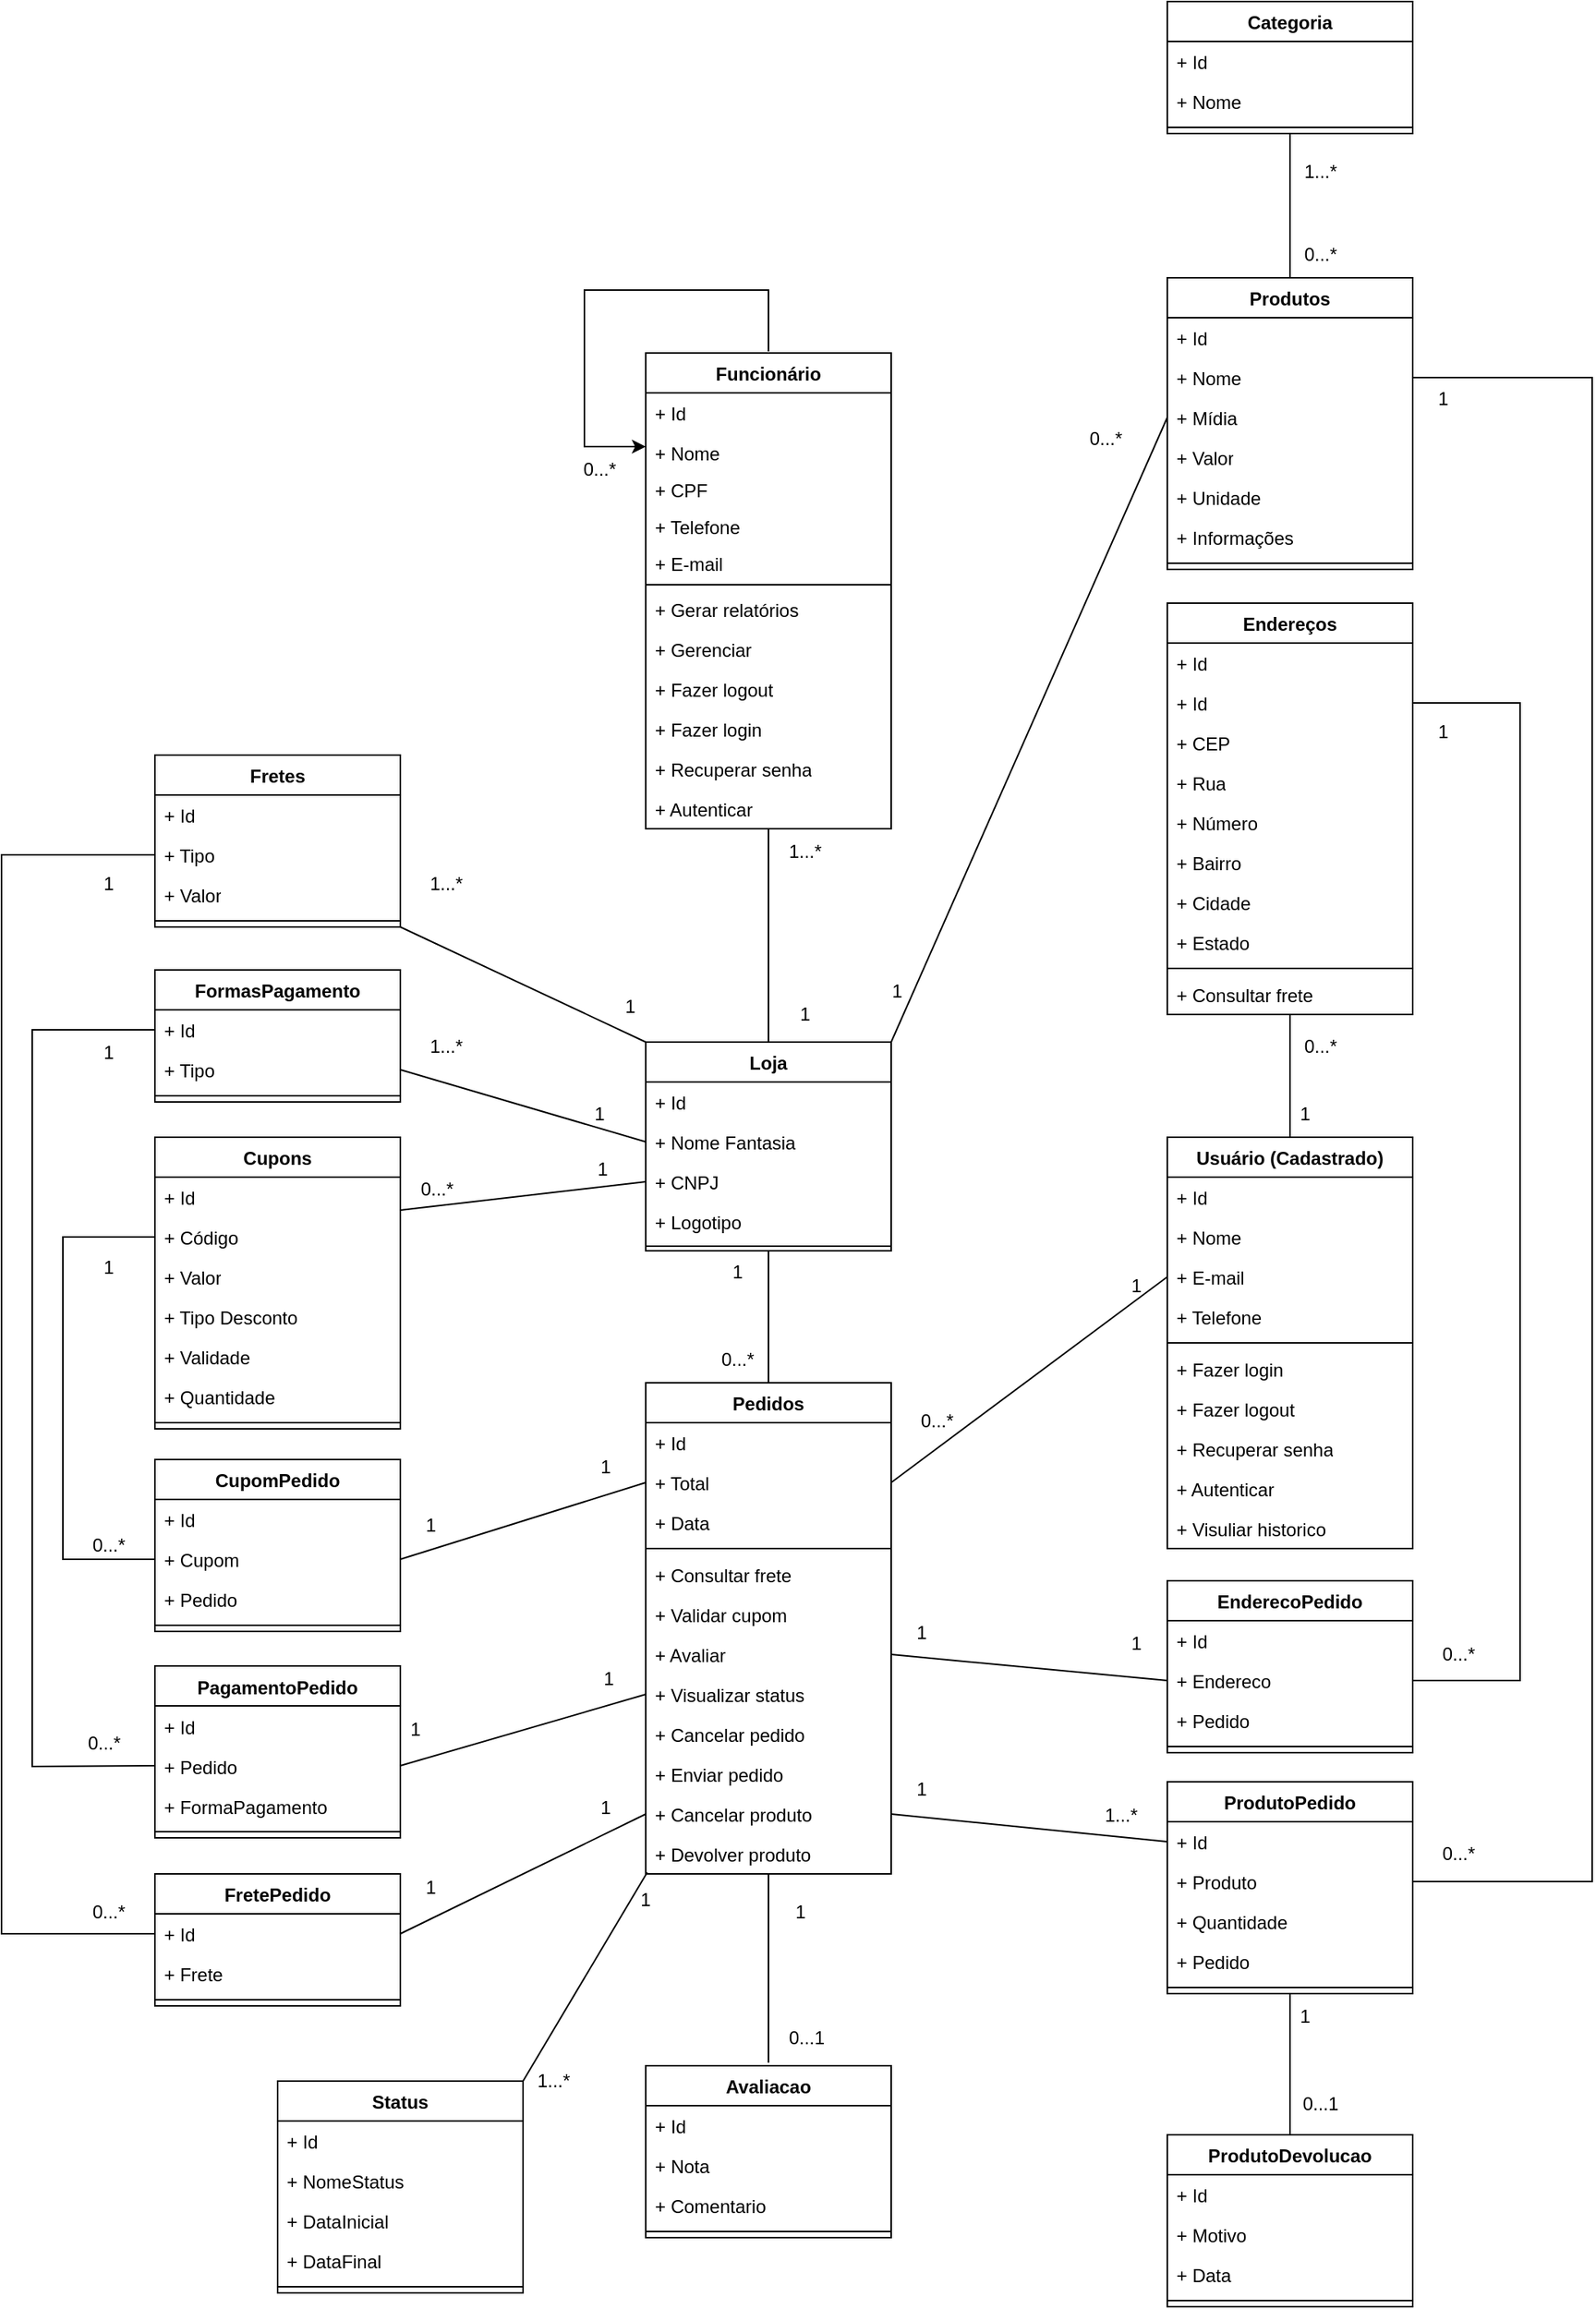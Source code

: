 <mxfile version="24.3.1" type="device">
  <diagram id="C5RBs43oDa-KdzZeNtuy" name="Page-1">
    <mxGraphModel dx="2261" dy="1915" grid="1" gridSize="10" guides="1" tooltips="1" connect="1" arrows="1" fold="1" page="1" pageScale="1" pageWidth="827" pageHeight="1169" math="0" shadow="0">
      <root>
        <mxCell id="WIyWlLk6GJQsqaUBKTNV-0" />
        <mxCell id="WIyWlLk6GJQsqaUBKTNV-1" parent="WIyWlLk6GJQsqaUBKTNV-0" />
        <mxCell id="tByrZ4kUZV2hlQF3_Y7a-0" value="Funcionário" style="swimlane;fontStyle=1;align=center;verticalAlign=top;childLayout=stackLayout;horizontal=1;startSize=26;horizontalStack=0;resizeParent=1;resizeParentMax=0;resizeLast=0;collapsible=1;marginBottom=0;whiteSpace=wrap;html=1;" parent="WIyWlLk6GJQsqaUBKTNV-1" vertex="1">
          <mxGeometry x="280" y="-271" width="160" height="310" as="geometry" />
        </mxCell>
        <mxCell id="4KNc0t5g5Yd6jcQpkHyl-9" value="+ Id" style="text;strokeColor=none;fillColor=none;align=left;verticalAlign=top;spacingLeft=4;spacingRight=4;overflow=hidden;rotatable=0;points=[[0,0.5],[1,0.5]];portConstraint=eastwest;whiteSpace=wrap;html=1;" parent="tByrZ4kUZV2hlQF3_Y7a-0" vertex="1">
          <mxGeometry y="26" width="160" height="26" as="geometry" />
        </mxCell>
        <mxCell id="tByrZ4kUZV2hlQF3_Y7a-1" value="+ Nome" style="text;strokeColor=none;fillColor=none;align=left;verticalAlign=top;spacingLeft=4;spacingRight=4;overflow=hidden;rotatable=0;points=[[0,0.5],[1,0.5]];portConstraint=eastwest;whiteSpace=wrap;html=1;" parent="tByrZ4kUZV2hlQF3_Y7a-0" vertex="1">
          <mxGeometry y="52" width="160" height="24" as="geometry" />
        </mxCell>
        <mxCell id="tByrZ4kUZV2hlQF3_Y7a-45" value="+ CPF" style="text;strokeColor=none;fillColor=none;align=left;verticalAlign=top;spacingLeft=4;spacingRight=4;overflow=hidden;rotatable=0;points=[[0,0.5],[1,0.5]];portConstraint=eastwest;whiteSpace=wrap;html=1;" parent="tByrZ4kUZV2hlQF3_Y7a-0" vertex="1">
          <mxGeometry y="76" width="160" height="24" as="geometry" />
        </mxCell>
        <mxCell id="kVA3D5kcVRuy-kM1eY3f-5" value="+ Telefone" style="text;strokeColor=none;fillColor=none;align=left;verticalAlign=top;spacingLeft=4;spacingRight=4;overflow=hidden;rotatable=0;points=[[0,0.5],[1,0.5]];portConstraint=eastwest;whiteSpace=wrap;html=1;" parent="tByrZ4kUZV2hlQF3_Y7a-0" vertex="1">
          <mxGeometry y="100" width="160" height="24" as="geometry" />
        </mxCell>
        <mxCell id="kVA3D5kcVRuy-kM1eY3f-6" value="+ E-mail" style="text;strokeColor=none;fillColor=none;align=left;verticalAlign=top;spacingLeft=4;spacingRight=4;overflow=hidden;rotatable=0;points=[[0,0.5],[1,0.5]];portConstraint=eastwest;whiteSpace=wrap;html=1;" parent="tByrZ4kUZV2hlQF3_Y7a-0" vertex="1">
          <mxGeometry y="124" width="160" height="24" as="geometry" />
        </mxCell>
        <mxCell id="tByrZ4kUZV2hlQF3_Y7a-2" value="" style="line;strokeWidth=1;fillColor=none;align=left;verticalAlign=middle;spacingTop=-1;spacingLeft=3;spacingRight=3;rotatable=0;labelPosition=right;points=[];portConstraint=eastwest;strokeColor=inherit;" parent="tByrZ4kUZV2hlQF3_Y7a-0" vertex="1">
          <mxGeometry y="148" width="160" height="6" as="geometry" />
        </mxCell>
        <mxCell id="gbsWExYAbiZMJwqvR9Hk-3" value="" style="endArrow=classic;html=1;rounded=0;exitX=0.5;exitY=0;exitDx=0;exitDy=0;entryX=0;entryY=0.375;entryDx=0;entryDy=0;entryPerimeter=0;" parent="tByrZ4kUZV2hlQF3_Y7a-0" target="tByrZ4kUZV2hlQF3_Y7a-1" edge="1">
          <mxGeometry width="50" height="50" relative="1" as="geometry">
            <mxPoint x="80" y="-1" as="sourcePoint" />
            <mxPoint x="-10" y="70" as="targetPoint" />
            <Array as="points">
              <mxPoint x="80" y="-41" />
              <mxPoint x="20" y="-41" />
              <mxPoint x="-40" y="-41" />
              <mxPoint x="-40" y="61" />
            </Array>
          </mxGeometry>
        </mxCell>
        <mxCell id="gbsWExYAbiZMJwqvR9Hk-23" value="+ Gerar relatórios" style="text;strokeColor=none;fillColor=none;align=left;verticalAlign=top;spacingLeft=4;spacingRight=4;overflow=hidden;rotatable=0;points=[[0,0.5],[1,0.5]];portConstraint=eastwest;whiteSpace=wrap;html=1;" parent="tByrZ4kUZV2hlQF3_Y7a-0" vertex="1">
          <mxGeometry y="154" width="160" height="26" as="geometry" />
        </mxCell>
        <mxCell id="gbsWExYAbiZMJwqvR9Hk-22" value="+ Gerenciar" style="text;strokeColor=none;fillColor=none;align=left;verticalAlign=top;spacingLeft=4;spacingRight=4;overflow=hidden;rotatable=0;points=[[0,0.5],[1,0.5]];portConstraint=eastwest;whiteSpace=wrap;html=1;" parent="tByrZ4kUZV2hlQF3_Y7a-0" vertex="1">
          <mxGeometry y="180" width="160" height="26" as="geometry" />
        </mxCell>
        <mxCell id="gbsWExYAbiZMJwqvR9Hk-21" value="+ Fazer logout" style="text;strokeColor=none;fillColor=none;align=left;verticalAlign=top;spacingLeft=4;spacingRight=4;overflow=hidden;rotatable=0;points=[[0,0.5],[1,0.5]];portConstraint=eastwest;whiteSpace=wrap;html=1;" parent="tByrZ4kUZV2hlQF3_Y7a-0" vertex="1">
          <mxGeometry y="206" width="160" height="26" as="geometry" />
        </mxCell>
        <mxCell id="gbsWExYAbiZMJwqvR9Hk-20" value="+ Fazer login" style="text;strokeColor=none;fillColor=none;align=left;verticalAlign=top;spacingLeft=4;spacingRight=4;overflow=hidden;rotatable=0;points=[[0,0.5],[1,0.5]];portConstraint=eastwest;whiteSpace=wrap;html=1;" parent="tByrZ4kUZV2hlQF3_Y7a-0" vertex="1">
          <mxGeometry y="232" width="160" height="26" as="geometry" />
        </mxCell>
        <mxCell id="gbsWExYAbiZMJwqvR9Hk-19" value="+ Recuperar senha&lt;div&gt;&lt;br&gt;&lt;/div&gt;" style="text;strokeColor=none;fillColor=none;align=left;verticalAlign=top;spacingLeft=4;spacingRight=4;overflow=hidden;rotatable=0;points=[[0,0.5],[1,0.5]];portConstraint=eastwest;whiteSpace=wrap;html=1;" parent="tByrZ4kUZV2hlQF3_Y7a-0" vertex="1">
          <mxGeometry y="258" width="160" height="26" as="geometry" />
        </mxCell>
        <mxCell id="gbsWExYAbiZMJwqvR9Hk-18" value="+ Autenticar" style="text;strokeColor=none;fillColor=none;align=left;verticalAlign=top;spacingLeft=4;spacingRight=4;overflow=hidden;rotatable=0;points=[[0,0.5],[1,0.5]];portConstraint=eastwest;whiteSpace=wrap;html=1;" parent="tByrZ4kUZV2hlQF3_Y7a-0" vertex="1">
          <mxGeometry y="284" width="160" height="26" as="geometry" />
        </mxCell>
        <mxCell id="tByrZ4kUZV2hlQF3_Y7a-4" value="Loja" style="swimlane;fontStyle=1;align=center;verticalAlign=top;childLayout=stackLayout;horizontal=1;startSize=26;horizontalStack=0;resizeParent=1;resizeParentMax=0;resizeLast=0;collapsible=1;marginBottom=0;whiteSpace=wrap;html=1;" parent="WIyWlLk6GJQsqaUBKTNV-1" vertex="1">
          <mxGeometry x="280" y="178" width="160" height="136" as="geometry">
            <mxRectangle x="280" y="260" width="60" height="30" as="alternateBounds" />
          </mxGeometry>
        </mxCell>
        <mxCell id="4KNc0t5g5Yd6jcQpkHyl-6" value="+ Id" style="text;strokeColor=none;fillColor=none;align=left;verticalAlign=top;spacingLeft=4;spacingRight=4;overflow=hidden;rotatable=0;points=[[0,0.5],[1,0.5]];portConstraint=eastwest;whiteSpace=wrap;html=1;" parent="tByrZ4kUZV2hlQF3_Y7a-4" vertex="1">
          <mxGeometry y="26" width="160" height="26" as="geometry" />
        </mxCell>
        <mxCell id="tByrZ4kUZV2hlQF3_Y7a-5" value="+ Nome Fantasia" style="text;strokeColor=none;fillColor=none;align=left;verticalAlign=top;spacingLeft=4;spacingRight=4;overflow=hidden;rotatable=0;points=[[0,0.5],[1,0.5]];portConstraint=eastwest;whiteSpace=wrap;html=1;" parent="tByrZ4kUZV2hlQF3_Y7a-4" vertex="1">
          <mxGeometry y="52" width="160" height="26" as="geometry" />
        </mxCell>
        <mxCell id="tByrZ4kUZV2hlQF3_Y7a-43" value="+ CNPJ" style="text;strokeColor=none;fillColor=none;align=left;verticalAlign=top;spacingLeft=4;spacingRight=4;overflow=hidden;rotatable=0;points=[[0,0.5],[1,0.5]];portConstraint=eastwest;whiteSpace=wrap;html=1;" parent="tByrZ4kUZV2hlQF3_Y7a-4" vertex="1">
          <mxGeometry y="78" width="160" height="26" as="geometry" />
        </mxCell>
        <mxCell id="tByrZ4kUZV2hlQF3_Y7a-44" value="+ Logotipo" style="text;strokeColor=none;fillColor=none;align=left;verticalAlign=top;spacingLeft=4;spacingRight=4;overflow=hidden;rotatable=0;points=[[0,0.5],[1,0.5]];portConstraint=eastwest;whiteSpace=wrap;html=1;" parent="tByrZ4kUZV2hlQF3_Y7a-4" vertex="1">
          <mxGeometry y="104" width="160" height="26" as="geometry" />
        </mxCell>
        <mxCell id="tByrZ4kUZV2hlQF3_Y7a-6" value="" style="line;strokeWidth=1;fillColor=none;align=left;verticalAlign=middle;spacingTop=-1;spacingLeft=3;spacingRight=3;rotatable=0;labelPosition=right;points=[];portConstraint=eastwest;strokeColor=inherit;" parent="tByrZ4kUZV2hlQF3_Y7a-4" vertex="1">
          <mxGeometry y="130" width="160" height="6" as="geometry" />
        </mxCell>
        <mxCell id="tByrZ4kUZV2hlQF3_Y7a-8" value="Produtos" style="swimlane;fontStyle=1;align=center;verticalAlign=top;childLayout=stackLayout;horizontal=1;startSize=26;horizontalStack=0;resizeParent=1;resizeParentMax=0;resizeLast=0;collapsible=1;marginBottom=0;whiteSpace=wrap;html=1;" parent="WIyWlLk6GJQsqaUBKTNV-1" vertex="1">
          <mxGeometry x="620" y="-320" width="160" height="190" as="geometry" />
        </mxCell>
        <mxCell id="4KNc0t5g5Yd6jcQpkHyl-7" value="+ Id" style="text;strokeColor=none;fillColor=none;align=left;verticalAlign=top;spacingLeft=4;spacingRight=4;overflow=hidden;rotatable=0;points=[[0,0.5],[1,0.5]];portConstraint=eastwest;whiteSpace=wrap;html=1;" parent="tByrZ4kUZV2hlQF3_Y7a-8" vertex="1">
          <mxGeometry y="26" width="160" height="26" as="geometry" />
        </mxCell>
        <mxCell id="tByrZ4kUZV2hlQF3_Y7a-9" value="+ Nome" style="text;strokeColor=none;fillColor=none;align=left;verticalAlign=top;spacingLeft=4;spacingRight=4;overflow=hidden;rotatable=0;points=[[0,0.5],[1,0.5]];portConstraint=eastwest;whiteSpace=wrap;html=1;" parent="tByrZ4kUZV2hlQF3_Y7a-8" vertex="1">
          <mxGeometry y="52" width="160" height="26" as="geometry" />
        </mxCell>
        <mxCell id="tByrZ4kUZV2hlQF3_Y7a-55" value="+ Mídia" style="text;strokeColor=none;fillColor=none;align=left;verticalAlign=top;spacingLeft=4;spacingRight=4;overflow=hidden;rotatable=0;points=[[0,0.5],[1,0.5]];portConstraint=eastwest;whiteSpace=wrap;html=1;" parent="tByrZ4kUZV2hlQF3_Y7a-8" vertex="1">
          <mxGeometry y="78" width="160" height="26" as="geometry" />
        </mxCell>
        <mxCell id="tByrZ4kUZV2hlQF3_Y7a-56" value="+ Valor" style="text;strokeColor=none;fillColor=none;align=left;verticalAlign=top;spacingLeft=4;spacingRight=4;overflow=hidden;rotatable=0;points=[[0,0.5],[1,0.5]];portConstraint=eastwest;whiteSpace=wrap;html=1;" parent="tByrZ4kUZV2hlQF3_Y7a-8" vertex="1">
          <mxGeometry y="104" width="160" height="26" as="geometry" />
        </mxCell>
        <mxCell id="4KNc0t5g5Yd6jcQpkHyl-61" value="+ Unidade" style="text;strokeColor=none;fillColor=none;align=left;verticalAlign=top;spacingLeft=4;spacingRight=4;overflow=hidden;rotatable=0;points=[[0,0.5],[1,0.5]];portConstraint=eastwest;whiteSpace=wrap;html=1;" parent="tByrZ4kUZV2hlQF3_Y7a-8" vertex="1">
          <mxGeometry y="130" width="160" height="26" as="geometry" />
        </mxCell>
        <mxCell id="tByrZ4kUZV2hlQF3_Y7a-57" value="+ Informações" style="text;strokeColor=none;fillColor=none;align=left;verticalAlign=top;spacingLeft=4;spacingRight=4;overflow=hidden;rotatable=0;points=[[0,0.5],[1,0.5]];portConstraint=eastwest;whiteSpace=wrap;html=1;" parent="tByrZ4kUZV2hlQF3_Y7a-8" vertex="1">
          <mxGeometry y="156" width="160" height="26" as="geometry" />
        </mxCell>
        <mxCell id="tByrZ4kUZV2hlQF3_Y7a-10" value="" style="line;strokeWidth=1;fillColor=none;align=left;verticalAlign=middle;spacingTop=-1;spacingLeft=3;spacingRight=3;rotatable=0;labelPosition=right;points=[];portConstraint=eastwest;strokeColor=inherit;" parent="tByrZ4kUZV2hlQF3_Y7a-8" vertex="1">
          <mxGeometry y="182" width="160" height="8" as="geometry" />
        </mxCell>
        <mxCell id="tByrZ4kUZV2hlQF3_Y7a-12" value="Fretes" style="swimlane;fontStyle=1;align=center;verticalAlign=top;childLayout=stackLayout;horizontal=1;startSize=26;horizontalStack=0;resizeParent=1;resizeParentMax=0;resizeLast=0;collapsible=1;marginBottom=0;whiteSpace=wrap;html=1;" parent="WIyWlLk6GJQsqaUBKTNV-1" vertex="1">
          <mxGeometry x="-40" y="-9" width="160" height="112" as="geometry" />
        </mxCell>
        <mxCell id="4KNc0t5g5Yd6jcQpkHyl-8" value="+ Id" style="text;strokeColor=none;fillColor=none;align=left;verticalAlign=top;spacingLeft=4;spacingRight=4;overflow=hidden;rotatable=0;points=[[0,0.5],[1,0.5]];portConstraint=eastwest;whiteSpace=wrap;html=1;" parent="tByrZ4kUZV2hlQF3_Y7a-12" vertex="1">
          <mxGeometry y="26" width="160" height="26" as="geometry" />
        </mxCell>
        <mxCell id="tByrZ4kUZV2hlQF3_Y7a-13" value="+ Tipo" style="text;strokeColor=none;fillColor=none;align=left;verticalAlign=top;spacingLeft=4;spacingRight=4;overflow=hidden;rotatable=0;points=[[0,0.5],[1,0.5]];portConstraint=eastwest;whiteSpace=wrap;html=1;" parent="tByrZ4kUZV2hlQF3_Y7a-12" vertex="1">
          <mxGeometry y="52" width="160" height="26" as="geometry" />
        </mxCell>
        <mxCell id="tByrZ4kUZV2hlQF3_Y7a-59" value="+ Valor" style="text;strokeColor=none;fillColor=none;align=left;verticalAlign=top;spacingLeft=4;spacingRight=4;overflow=hidden;rotatable=0;points=[[0,0.5],[1,0.5]];portConstraint=eastwest;whiteSpace=wrap;html=1;" parent="tByrZ4kUZV2hlQF3_Y7a-12" vertex="1">
          <mxGeometry y="78" width="160" height="26" as="geometry" />
        </mxCell>
        <mxCell id="tByrZ4kUZV2hlQF3_Y7a-14" value="" style="line;strokeWidth=1;fillColor=none;align=left;verticalAlign=middle;spacingTop=-1;spacingLeft=3;spacingRight=3;rotatable=0;labelPosition=right;points=[];portConstraint=eastwest;strokeColor=inherit;" parent="tByrZ4kUZV2hlQF3_Y7a-12" vertex="1">
          <mxGeometry y="104" width="160" height="8" as="geometry" />
        </mxCell>
        <mxCell id="tByrZ4kUZV2hlQF3_Y7a-16" value="Cupons" style="swimlane;fontStyle=1;align=center;verticalAlign=top;childLayout=stackLayout;horizontal=1;startSize=26;horizontalStack=0;resizeParent=1;resizeParentMax=0;resizeLast=0;collapsible=1;marginBottom=0;whiteSpace=wrap;html=1;" parent="WIyWlLk6GJQsqaUBKTNV-1" vertex="1">
          <mxGeometry x="-40" y="240" width="160" height="190" as="geometry" />
        </mxCell>
        <mxCell id="4KNc0t5g5Yd6jcQpkHyl-2" value="+ Id" style="text;strokeColor=none;fillColor=none;align=left;verticalAlign=top;spacingLeft=4;spacingRight=4;overflow=hidden;rotatable=0;points=[[0,0.5],[1,0.5]];portConstraint=eastwest;whiteSpace=wrap;html=1;" parent="tByrZ4kUZV2hlQF3_Y7a-16" vertex="1">
          <mxGeometry y="26" width="160" height="26" as="geometry" />
        </mxCell>
        <mxCell id="tByrZ4kUZV2hlQF3_Y7a-17" value="+ Código" style="text;strokeColor=none;fillColor=none;align=left;verticalAlign=top;spacingLeft=4;spacingRight=4;overflow=hidden;rotatable=0;points=[[0,0.5],[1,0.5]];portConstraint=eastwest;whiteSpace=wrap;html=1;" parent="tByrZ4kUZV2hlQF3_Y7a-16" vertex="1">
          <mxGeometry y="52" width="160" height="26" as="geometry" />
        </mxCell>
        <mxCell id="tByrZ4kUZV2hlQF3_Y7a-46" value="+ Valor" style="text;strokeColor=none;fillColor=none;align=left;verticalAlign=top;spacingLeft=4;spacingRight=4;overflow=hidden;rotatable=0;points=[[0,0.5],[1,0.5]];portConstraint=eastwest;whiteSpace=wrap;html=1;" parent="tByrZ4kUZV2hlQF3_Y7a-16" vertex="1">
          <mxGeometry y="78" width="160" height="26" as="geometry" />
        </mxCell>
        <mxCell id="tByrZ4kUZV2hlQF3_Y7a-47" value="+ Tipo Desconto" style="text;strokeColor=none;fillColor=none;align=left;verticalAlign=top;spacingLeft=4;spacingRight=4;overflow=hidden;rotatable=0;points=[[0,0.5],[1,0.5]];portConstraint=eastwest;whiteSpace=wrap;html=1;" parent="tByrZ4kUZV2hlQF3_Y7a-16" vertex="1">
          <mxGeometry y="104" width="160" height="26" as="geometry" />
        </mxCell>
        <mxCell id="4KNc0t5g5Yd6jcQpkHyl-32" value="+ Validade" style="text;strokeColor=none;fillColor=none;align=left;verticalAlign=top;spacingLeft=4;spacingRight=4;overflow=hidden;rotatable=0;points=[[0,0.5],[1,0.5]];portConstraint=eastwest;whiteSpace=wrap;html=1;" parent="tByrZ4kUZV2hlQF3_Y7a-16" vertex="1">
          <mxGeometry y="130" width="160" height="26" as="geometry" />
        </mxCell>
        <mxCell id="4KNc0t5g5Yd6jcQpkHyl-31" value="+ Quantidade" style="text;strokeColor=none;fillColor=none;align=left;verticalAlign=top;spacingLeft=4;spacingRight=4;overflow=hidden;rotatable=0;points=[[0,0.5],[1,0.5]];portConstraint=eastwest;whiteSpace=wrap;html=1;" parent="tByrZ4kUZV2hlQF3_Y7a-16" vertex="1">
          <mxGeometry y="156" width="160" height="26" as="geometry" />
        </mxCell>
        <mxCell id="tByrZ4kUZV2hlQF3_Y7a-18" value="" style="line;strokeWidth=1;fillColor=none;align=left;verticalAlign=middle;spacingTop=-1;spacingLeft=3;spacingRight=3;rotatable=0;labelPosition=right;points=[];portConstraint=eastwest;strokeColor=inherit;" parent="tByrZ4kUZV2hlQF3_Y7a-16" vertex="1">
          <mxGeometry y="182" width="160" height="8" as="geometry" />
        </mxCell>
        <mxCell id="tByrZ4kUZV2hlQF3_Y7a-20" value="Pedidos" style="swimlane;fontStyle=1;align=center;verticalAlign=top;childLayout=stackLayout;horizontal=1;startSize=26;horizontalStack=0;resizeParent=1;resizeParentMax=0;resizeLast=0;collapsible=1;marginBottom=0;whiteSpace=wrap;html=1;" parent="WIyWlLk6GJQsqaUBKTNV-1" vertex="1">
          <mxGeometry x="280" y="400" width="160" height="320" as="geometry" />
        </mxCell>
        <mxCell id="4KNc0t5g5Yd6jcQpkHyl-13" value="+ Id" style="text;strokeColor=none;fillColor=none;align=left;verticalAlign=top;spacingLeft=4;spacingRight=4;overflow=hidden;rotatable=0;points=[[0,0.5],[1,0.5]];portConstraint=eastwest;whiteSpace=wrap;html=1;" parent="tByrZ4kUZV2hlQF3_Y7a-20" vertex="1">
          <mxGeometry y="26" width="160" height="26" as="geometry" />
        </mxCell>
        <mxCell id="kVA3D5kcVRuy-kM1eY3f-3" value="+ Total" style="text;strokeColor=none;fillColor=none;align=left;verticalAlign=top;spacingLeft=4;spacingRight=4;overflow=hidden;rotatable=0;points=[[0,0.5],[1,0.5]];portConstraint=eastwest;whiteSpace=wrap;html=1;" parent="tByrZ4kUZV2hlQF3_Y7a-20" vertex="1">
          <mxGeometry y="52" width="160" height="26" as="geometry" />
        </mxCell>
        <mxCell id="4xE5GIKUyawuz1l7YX5--0" value="+ Data" style="text;strokeColor=none;fillColor=none;align=left;verticalAlign=top;spacingLeft=4;spacingRight=4;overflow=hidden;rotatable=0;points=[[0,0.5],[1,0.5]];portConstraint=eastwest;whiteSpace=wrap;html=1;" vertex="1" parent="tByrZ4kUZV2hlQF3_Y7a-20">
          <mxGeometry y="78" width="160" height="26" as="geometry" />
        </mxCell>
        <mxCell id="tByrZ4kUZV2hlQF3_Y7a-22" value="" style="line;strokeWidth=1;fillColor=none;align=left;verticalAlign=middle;spacingTop=-1;spacingLeft=3;spacingRight=3;rotatable=0;labelPosition=right;points=[];portConstraint=eastwest;strokeColor=inherit;" parent="tByrZ4kUZV2hlQF3_Y7a-20" vertex="1">
          <mxGeometry y="104" width="160" height="8" as="geometry" />
        </mxCell>
        <mxCell id="gbsWExYAbiZMJwqvR9Hk-30" value="+ Consultar frete" style="text;strokeColor=none;fillColor=none;align=left;verticalAlign=top;spacingLeft=4;spacingRight=4;overflow=hidden;rotatable=0;points=[[0,0.5],[1,0.5]];portConstraint=eastwest;whiteSpace=wrap;html=1;" parent="tByrZ4kUZV2hlQF3_Y7a-20" vertex="1">
          <mxGeometry y="112" width="160" height="26" as="geometry" />
        </mxCell>
        <mxCell id="gbsWExYAbiZMJwqvR9Hk-31" value="+ Validar cupom" style="text;strokeColor=none;fillColor=none;align=left;verticalAlign=top;spacingLeft=4;spacingRight=4;overflow=hidden;rotatable=0;points=[[0,0.5],[1,0.5]];portConstraint=eastwest;whiteSpace=wrap;html=1;" parent="tByrZ4kUZV2hlQF3_Y7a-20" vertex="1">
          <mxGeometry y="138" width="160" height="26" as="geometry" />
        </mxCell>
        <mxCell id="gbsWExYAbiZMJwqvR9Hk-29" value="+ Avaliar" style="text;strokeColor=none;fillColor=none;align=left;verticalAlign=top;spacingLeft=4;spacingRight=4;overflow=hidden;rotatable=0;points=[[0,0.5],[1,0.5]];portConstraint=eastwest;whiteSpace=wrap;html=1;" parent="tByrZ4kUZV2hlQF3_Y7a-20" vertex="1">
          <mxGeometry y="164" width="160" height="26" as="geometry" />
        </mxCell>
        <mxCell id="gbsWExYAbiZMJwqvR9Hk-35" value="+ Visualizar status" style="text;strokeColor=none;fillColor=none;align=left;verticalAlign=top;spacingLeft=4;spacingRight=4;overflow=hidden;rotatable=0;points=[[0,0.5],[1,0.5]];portConstraint=eastwest;whiteSpace=wrap;html=1;" parent="tByrZ4kUZV2hlQF3_Y7a-20" vertex="1">
          <mxGeometry y="190" width="160" height="26" as="geometry" />
        </mxCell>
        <mxCell id="gbsWExYAbiZMJwqvR9Hk-33" value="+ Cancelar pedido" style="text;strokeColor=none;fillColor=none;align=left;verticalAlign=top;spacingLeft=4;spacingRight=4;overflow=hidden;rotatable=0;points=[[0,0.5],[1,0.5]];portConstraint=eastwest;whiteSpace=wrap;html=1;" parent="tByrZ4kUZV2hlQF3_Y7a-20" vertex="1">
          <mxGeometry y="216" width="160" height="26" as="geometry" />
        </mxCell>
        <mxCell id="gbsWExYAbiZMJwqvR9Hk-36" value="+ Enviar pedido" style="text;strokeColor=none;fillColor=none;align=left;verticalAlign=top;spacingLeft=4;spacingRight=4;overflow=hidden;rotatable=0;points=[[0,0.5],[1,0.5]];portConstraint=eastwest;whiteSpace=wrap;html=1;" parent="tByrZ4kUZV2hlQF3_Y7a-20" vertex="1">
          <mxGeometry y="242" width="160" height="26" as="geometry" />
        </mxCell>
        <mxCell id="gbsWExYAbiZMJwqvR9Hk-34" value="+ Cancelar produto" style="text;strokeColor=none;fillColor=none;align=left;verticalAlign=top;spacingLeft=4;spacingRight=4;overflow=hidden;rotatable=0;points=[[0,0.5],[1,0.5]];portConstraint=eastwest;whiteSpace=wrap;html=1;" parent="tByrZ4kUZV2hlQF3_Y7a-20" vertex="1">
          <mxGeometry y="268" width="160" height="26" as="geometry" />
        </mxCell>
        <mxCell id="gbsWExYAbiZMJwqvR9Hk-38" value="+ Devolver produto" style="text;strokeColor=none;fillColor=none;align=left;verticalAlign=top;spacingLeft=4;spacingRight=4;overflow=hidden;rotatable=0;points=[[0,0.5],[1,0.5]];portConstraint=eastwest;whiteSpace=wrap;html=1;" parent="tByrZ4kUZV2hlQF3_Y7a-20" vertex="1">
          <mxGeometry y="294" width="160" height="26" as="geometry" />
        </mxCell>
        <mxCell id="tByrZ4kUZV2hlQF3_Y7a-28" value="Usuário (Cadastrado)" style="swimlane;fontStyle=1;align=center;verticalAlign=top;childLayout=stackLayout;horizontal=1;startSize=26;horizontalStack=0;resizeParent=1;resizeParentMax=0;resizeLast=0;collapsible=1;marginBottom=0;whiteSpace=wrap;html=1;" parent="WIyWlLk6GJQsqaUBKTNV-1" vertex="1">
          <mxGeometry x="620" y="240" width="160" height="268" as="geometry" />
        </mxCell>
        <mxCell id="4KNc0t5g5Yd6jcQpkHyl-12" value="+ Id" style="text;strokeColor=none;fillColor=none;align=left;verticalAlign=top;spacingLeft=4;spacingRight=4;overflow=hidden;rotatable=0;points=[[0,0.5],[1,0.5]];portConstraint=eastwest;whiteSpace=wrap;html=1;" parent="tByrZ4kUZV2hlQF3_Y7a-28" vertex="1">
          <mxGeometry y="26" width="160" height="26" as="geometry" />
        </mxCell>
        <mxCell id="tByrZ4kUZV2hlQF3_Y7a-29" value="+ Nome" style="text;strokeColor=none;fillColor=none;align=left;verticalAlign=top;spacingLeft=4;spacingRight=4;overflow=hidden;rotatable=0;points=[[0,0.5],[1,0.5]];portConstraint=eastwest;whiteSpace=wrap;html=1;" parent="tByrZ4kUZV2hlQF3_Y7a-28" vertex="1">
          <mxGeometry y="52" width="160" height="26" as="geometry" />
        </mxCell>
        <mxCell id="tByrZ4kUZV2hlQF3_Y7a-48" value="+ E-mail" style="text;strokeColor=none;fillColor=none;align=left;verticalAlign=top;spacingLeft=4;spacingRight=4;overflow=hidden;rotatable=0;points=[[0,0.5],[1,0.5]];portConstraint=eastwest;whiteSpace=wrap;html=1;" parent="tByrZ4kUZV2hlQF3_Y7a-28" vertex="1">
          <mxGeometry y="78" width="160" height="26" as="geometry" />
        </mxCell>
        <mxCell id="tByrZ4kUZV2hlQF3_Y7a-49" value="+ Telefone" style="text;strokeColor=none;fillColor=none;align=left;verticalAlign=top;spacingLeft=4;spacingRight=4;overflow=hidden;rotatable=0;points=[[0,0.5],[1,0.5]];portConstraint=eastwest;whiteSpace=wrap;html=1;" parent="tByrZ4kUZV2hlQF3_Y7a-28" vertex="1">
          <mxGeometry y="104" width="160" height="26" as="geometry" />
        </mxCell>
        <mxCell id="tByrZ4kUZV2hlQF3_Y7a-30" value="" style="line;strokeWidth=1;fillColor=none;align=left;verticalAlign=middle;spacingTop=-1;spacingLeft=3;spacingRight=3;rotatable=0;labelPosition=right;points=[];portConstraint=eastwest;strokeColor=inherit;" parent="tByrZ4kUZV2hlQF3_Y7a-28" vertex="1">
          <mxGeometry y="130" width="160" height="8" as="geometry" />
        </mxCell>
        <mxCell id="gbsWExYAbiZMJwqvR9Hk-17" value="+ Fazer login" style="text;strokeColor=none;fillColor=none;align=left;verticalAlign=top;spacingLeft=4;spacingRight=4;overflow=hidden;rotatable=0;points=[[0,0.5],[1,0.5]];portConstraint=eastwest;whiteSpace=wrap;html=1;" parent="tByrZ4kUZV2hlQF3_Y7a-28" vertex="1">
          <mxGeometry y="138" width="160" height="26" as="geometry" />
        </mxCell>
        <mxCell id="gbsWExYAbiZMJwqvR9Hk-28" value="+ Fazer logout" style="text;strokeColor=none;fillColor=none;align=left;verticalAlign=top;spacingLeft=4;spacingRight=4;overflow=hidden;rotatable=0;points=[[0,0.5],[1,0.5]];portConstraint=eastwest;whiteSpace=wrap;html=1;" parent="tByrZ4kUZV2hlQF3_Y7a-28" vertex="1">
          <mxGeometry y="164" width="160" height="26" as="geometry" />
        </mxCell>
        <mxCell id="gbsWExYAbiZMJwqvR9Hk-26" value="+ Recuperar senha&lt;div&gt;&lt;br&gt;&lt;/div&gt;" style="text;strokeColor=none;fillColor=none;align=left;verticalAlign=top;spacingLeft=4;spacingRight=4;overflow=hidden;rotatable=0;points=[[0,0.5],[1,0.5]];portConstraint=eastwest;whiteSpace=wrap;html=1;" parent="tByrZ4kUZV2hlQF3_Y7a-28" vertex="1">
          <mxGeometry y="190" width="160" height="26" as="geometry" />
        </mxCell>
        <mxCell id="gbsWExYAbiZMJwqvR9Hk-25" value="+ Autenticar" style="text;strokeColor=none;fillColor=none;align=left;verticalAlign=top;spacingLeft=4;spacingRight=4;overflow=hidden;rotatable=0;points=[[0,0.5],[1,0.5]];portConstraint=eastwest;whiteSpace=wrap;html=1;" parent="tByrZ4kUZV2hlQF3_Y7a-28" vertex="1">
          <mxGeometry y="216" width="160" height="26" as="geometry" />
        </mxCell>
        <mxCell id="gbsWExYAbiZMJwqvR9Hk-37" value="+ Visuliar historico" style="text;strokeColor=none;fillColor=none;align=left;verticalAlign=top;spacingLeft=4;spacingRight=4;overflow=hidden;rotatable=0;points=[[0,0.5],[1,0.5]];portConstraint=eastwest;whiteSpace=wrap;html=1;" parent="tByrZ4kUZV2hlQF3_Y7a-28" vertex="1">
          <mxGeometry y="242" width="160" height="26" as="geometry" />
        </mxCell>
        <mxCell id="tByrZ4kUZV2hlQF3_Y7a-32" value="Endereços" style="swimlane;fontStyle=1;align=center;verticalAlign=top;childLayout=stackLayout;horizontal=1;startSize=26;horizontalStack=0;resizeParent=1;resizeParentMax=0;resizeLast=0;collapsible=1;marginBottom=0;whiteSpace=wrap;html=1;" parent="WIyWlLk6GJQsqaUBKTNV-1" vertex="1">
          <mxGeometry x="620" y="-108" width="160" height="268" as="geometry" />
        </mxCell>
        <mxCell id="4KNc0t5g5Yd6jcQpkHyl-11" value="+ Id" style="text;strokeColor=none;fillColor=none;align=left;verticalAlign=top;spacingLeft=4;spacingRight=4;overflow=hidden;rotatable=0;points=[[0,0.5],[1,0.5]];portConstraint=eastwest;whiteSpace=wrap;html=1;" parent="tByrZ4kUZV2hlQF3_Y7a-32" vertex="1">
          <mxGeometry y="26" width="160" height="26" as="geometry" />
        </mxCell>
        <mxCell id="4KNc0t5g5Yd6jcQpkHyl-62" value="+ Id" style="text;strokeColor=none;fillColor=none;align=left;verticalAlign=top;spacingLeft=4;spacingRight=4;overflow=hidden;rotatable=0;points=[[0,0.5],[1,0.5]];portConstraint=eastwest;whiteSpace=wrap;html=1;" parent="tByrZ4kUZV2hlQF3_Y7a-32" vertex="1">
          <mxGeometry y="52" width="160" height="26" as="geometry" />
        </mxCell>
        <mxCell id="tByrZ4kUZV2hlQF3_Y7a-33" value="+ CEP" style="text;strokeColor=none;fillColor=none;align=left;verticalAlign=top;spacingLeft=4;spacingRight=4;overflow=hidden;rotatable=0;points=[[0,0.5],[1,0.5]];portConstraint=eastwest;whiteSpace=wrap;html=1;" parent="tByrZ4kUZV2hlQF3_Y7a-32" vertex="1">
          <mxGeometry y="78" width="160" height="26" as="geometry" />
        </mxCell>
        <mxCell id="tByrZ4kUZV2hlQF3_Y7a-51" value="+ Rua" style="text;strokeColor=none;fillColor=none;align=left;verticalAlign=top;spacingLeft=4;spacingRight=4;overflow=hidden;rotatable=0;points=[[0,0.5],[1,0.5]];portConstraint=eastwest;whiteSpace=wrap;html=1;" parent="tByrZ4kUZV2hlQF3_Y7a-32" vertex="1">
          <mxGeometry y="104" width="160" height="26" as="geometry" />
        </mxCell>
        <mxCell id="tByrZ4kUZV2hlQF3_Y7a-52" value="+ Número" style="text;strokeColor=none;fillColor=none;align=left;verticalAlign=top;spacingLeft=4;spacingRight=4;overflow=hidden;rotatable=0;points=[[0,0.5],[1,0.5]];portConstraint=eastwest;whiteSpace=wrap;html=1;" parent="tByrZ4kUZV2hlQF3_Y7a-32" vertex="1">
          <mxGeometry y="130" width="160" height="26" as="geometry" />
        </mxCell>
        <mxCell id="tByrZ4kUZV2hlQF3_Y7a-53" value="+ Bairro" style="text;strokeColor=none;fillColor=none;align=left;verticalAlign=top;spacingLeft=4;spacingRight=4;overflow=hidden;rotatable=0;points=[[0,0.5],[1,0.5]];portConstraint=eastwest;whiteSpace=wrap;html=1;" parent="tByrZ4kUZV2hlQF3_Y7a-32" vertex="1">
          <mxGeometry y="156" width="160" height="26" as="geometry" />
        </mxCell>
        <mxCell id="kVA3D5kcVRuy-kM1eY3f-0" value="+ Cidade" style="text;strokeColor=none;fillColor=none;align=left;verticalAlign=top;spacingLeft=4;spacingRight=4;overflow=hidden;rotatable=0;points=[[0,0.5],[1,0.5]];portConstraint=eastwest;whiteSpace=wrap;html=1;" parent="tByrZ4kUZV2hlQF3_Y7a-32" vertex="1">
          <mxGeometry y="182" width="160" height="26" as="geometry" />
        </mxCell>
        <mxCell id="kVA3D5kcVRuy-kM1eY3f-1" value="+ Estado" style="text;strokeColor=none;fillColor=none;align=left;verticalAlign=top;spacingLeft=4;spacingRight=4;overflow=hidden;rotatable=0;points=[[0,0.5],[1,0.5]];portConstraint=eastwest;whiteSpace=wrap;html=1;" parent="tByrZ4kUZV2hlQF3_Y7a-32" vertex="1">
          <mxGeometry y="208" width="160" height="26" as="geometry" />
        </mxCell>
        <mxCell id="tByrZ4kUZV2hlQF3_Y7a-34" value="" style="line;strokeWidth=1;fillColor=none;align=left;verticalAlign=middle;spacingTop=-1;spacingLeft=3;spacingRight=3;rotatable=0;labelPosition=right;points=[];portConstraint=eastwest;strokeColor=inherit;" parent="tByrZ4kUZV2hlQF3_Y7a-32" vertex="1">
          <mxGeometry y="234" width="160" height="8" as="geometry" />
        </mxCell>
        <mxCell id="gbsWExYAbiZMJwqvR9Hk-32" value="+ Consultar frete" style="text;strokeColor=none;fillColor=none;align=left;verticalAlign=top;spacingLeft=4;spacingRight=4;overflow=hidden;rotatable=0;points=[[0,0.5],[1,0.5]];portConstraint=eastwest;whiteSpace=wrap;html=1;" parent="tByrZ4kUZV2hlQF3_Y7a-32" vertex="1">
          <mxGeometry y="242" width="160" height="26" as="geometry" />
        </mxCell>
        <mxCell id="tByrZ4kUZV2hlQF3_Y7a-36" value="FormasPagamento" style="swimlane;fontStyle=1;align=center;verticalAlign=top;childLayout=stackLayout;horizontal=1;startSize=26;horizontalStack=0;resizeParent=1;resizeParentMax=0;resizeLast=0;collapsible=1;marginBottom=0;whiteSpace=wrap;html=1;" parent="WIyWlLk6GJQsqaUBKTNV-1" vertex="1">
          <mxGeometry x="-40" y="131" width="160" height="86" as="geometry" />
        </mxCell>
        <mxCell id="4KNc0t5g5Yd6jcQpkHyl-10" value="+ Id" style="text;strokeColor=none;fillColor=none;align=left;verticalAlign=top;spacingLeft=4;spacingRight=4;overflow=hidden;rotatable=0;points=[[0,0.5],[1,0.5]];portConstraint=eastwest;whiteSpace=wrap;html=1;" parent="tByrZ4kUZV2hlQF3_Y7a-36" vertex="1">
          <mxGeometry y="26" width="160" height="26" as="geometry" />
        </mxCell>
        <mxCell id="tByrZ4kUZV2hlQF3_Y7a-37" value="+ Tipo" style="text;strokeColor=none;fillColor=none;align=left;verticalAlign=top;spacingLeft=4;spacingRight=4;overflow=hidden;rotatable=0;points=[[0,0.5],[1,0.5]];portConstraint=eastwest;whiteSpace=wrap;html=1;" parent="tByrZ4kUZV2hlQF3_Y7a-36" vertex="1">
          <mxGeometry y="52" width="160" height="26" as="geometry" />
        </mxCell>
        <mxCell id="tByrZ4kUZV2hlQF3_Y7a-38" value="" style="line;strokeWidth=1;fillColor=none;align=left;verticalAlign=middle;spacingTop=-1;spacingLeft=3;spacingRight=3;rotatable=0;labelPosition=right;points=[];portConstraint=eastwest;strokeColor=inherit;" parent="tByrZ4kUZV2hlQF3_Y7a-36" vertex="1">
          <mxGeometry y="78" width="160" height="8" as="geometry" />
        </mxCell>
        <mxCell id="sFIjfg-P7H85I34g_4fi-9" value="" style="endArrow=none;html=1;rounded=0;entryX=0.5;entryY=1;entryDx=0;entryDy=0;exitX=0.5;exitY=0;exitDx=0;exitDy=0;" parent="WIyWlLk6GJQsqaUBKTNV-1" source="tByrZ4kUZV2hlQF3_Y7a-4" target="tByrZ4kUZV2hlQF3_Y7a-0" edge="1">
          <mxGeometry width="50" height="50" relative="1" as="geometry">
            <mxPoint x="390" y="290" as="sourcePoint" />
            <mxPoint x="440" y="240" as="targetPoint" />
          </mxGeometry>
        </mxCell>
        <mxCell id="sFIjfg-P7H85I34g_4fi-10" value="" style="endArrow=none;html=1;rounded=0;entryX=1;entryY=1;entryDx=0;entryDy=0;exitX=0;exitY=0;exitDx=0;exitDy=0;" parent="WIyWlLk6GJQsqaUBKTNV-1" source="tByrZ4kUZV2hlQF3_Y7a-4" target="tByrZ4kUZV2hlQF3_Y7a-12" edge="1">
          <mxGeometry width="50" height="50" relative="1" as="geometry">
            <mxPoint x="390" y="270" as="sourcePoint" />
            <mxPoint x="440" y="220" as="targetPoint" />
          </mxGeometry>
        </mxCell>
        <mxCell id="sFIjfg-P7H85I34g_4fi-11" value="" style="endArrow=none;html=1;rounded=0;exitX=1;exitY=0.5;exitDx=0;exitDy=0;entryX=0;entryY=0.5;entryDx=0;entryDy=0;" parent="WIyWlLk6GJQsqaUBKTNV-1" source="tByrZ4kUZV2hlQF3_Y7a-37" target="tByrZ4kUZV2hlQF3_Y7a-5" edge="1">
          <mxGeometry width="50" height="50" relative="1" as="geometry">
            <mxPoint x="390" y="270" as="sourcePoint" />
            <mxPoint x="440" y="220" as="targetPoint" />
          </mxGeometry>
        </mxCell>
        <mxCell id="sFIjfg-P7H85I34g_4fi-15" value="" style="endArrow=none;html=1;rounded=0;exitX=1;exitY=0.25;exitDx=0;exitDy=0;entryX=0;entryY=0.5;entryDx=0;entryDy=0;" parent="WIyWlLk6GJQsqaUBKTNV-1" source="tByrZ4kUZV2hlQF3_Y7a-16" target="tByrZ4kUZV2hlQF3_Y7a-43" edge="1">
          <mxGeometry width="50" height="50" relative="1" as="geometry">
            <mxPoint x="390" y="270" as="sourcePoint" />
            <mxPoint x="440" y="220" as="targetPoint" />
          </mxGeometry>
        </mxCell>
        <mxCell id="sFIjfg-P7H85I34g_4fi-17" value="" style="endArrow=none;html=1;rounded=0;exitX=0.5;exitY=0;exitDx=0;exitDy=0;entryX=0.5;entryY=1;entryDx=0;entryDy=0;" parent="WIyWlLk6GJQsqaUBKTNV-1" source="tByrZ4kUZV2hlQF3_Y7a-20" target="tByrZ4kUZV2hlQF3_Y7a-4" edge="1">
          <mxGeometry width="50" height="50" relative="1" as="geometry">
            <mxPoint x="390" y="330" as="sourcePoint" />
            <mxPoint x="440" y="280" as="targetPoint" />
          </mxGeometry>
        </mxCell>
        <mxCell id="sFIjfg-P7H85I34g_4fi-19" value="" style="endArrow=none;html=1;rounded=0;entryX=0.5;entryY=1;entryDx=0;entryDy=0;exitX=0.5;exitY=0;exitDx=0;exitDy=0;" parent="WIyWlLk6GJQsqaUBKTNV-1" source="tByrZ4kUZV2hlQF3_Y7a-28" target="tByrZ4kUZV2hlQF3_Y7a-32" edge="1">
          <mxGeometry width="50" height="50" relative="1" as="geometry">
            <mxPoint x="390" y="330" as="sourcePoint" />
            <mxPoint x="440" y="280" as="targetPoint" />
          </mxGeometry>
        </mxCell>
        <mxCell id="sFIjfg-P7H85I34g_4fi-20" value="" style="endArrow=none;html=1;rounded=0;entryX=0;entryY=0.5;entryDx=0;entryDy=0;exitX=1;exitY=0.5;exitDx=0;exitDy=0;" parent="WIyWlLk6GJQsqaUBKTNV-1" target="tByrZ4kUZV2hlQF3_Y7a-48" edge="1">
          <mxGeometry width="50" height="50" relative="1" as="geometry">
            <mxPoint x="440" y="465" as="sourcePoint" />
            <mxPoint x="440" y="280" as="targetPoint" />
          </mxGeometry>
        </mxCell>
        <mxCell id="sFIjfg-P7H85I34g_4fi-39" value="0...*" style="text;html=1;align=center;verticalAlign=middle;whiteSpace=wrap;rounded=0;" parent="WIyWlLk6GJQsqaUBKTNV-1" vertex="1">
          <mxGeometry x="440" y="410" width="60" height="30" as="geometry" />
        </mxCell>
        <mxCell id="sFIjfg-P7H85I34g_4fi-42" value="1" style="text;html=1;align=center;verticalAlign=middle;whiteSpace=wrap;rounded=0;" parent="WIyWlLk6GJQsqaUBKTNV-1" vertex="1">
          <mxGeometry x="354" y="145" width="60" height="30" as="geometry" />
        </mxCell>
        <mxCell id="sFIjfg-P7H85I34g_4fi-43" value="1...*" style="text;html=1;align=center;verticalAlign=middle;whiteSpace=wrap;rounded=0;" parent="WIyWlLk6GJQsqaUBKTNV-1" vertex="1">
          <mxGeometry x="354" y="39" width="60" height="30" as="geometry" />
        </mxCell>
        <mxCell id="sFIjfg-P7H85I34g_4fi-44" value="1" style="text;html=1;align=center;verticalAlign=middle;whiteSpace=wrap;rounded=0;" parent="WIyWlLk6GJQsqaUBKTNV-1" vertex="1">
          <mxGeometry x="310" y="313" width="60" height="30" as="geometry" />
        </mxCell>
        <mxCell id="sFIjfg-P7H85I34g_4fi-45" value="0...*" style="text;html=1;align=center;verticalAlign=middle;whiteSpace=wrap;rounded=0;" parent="WIyWlLk6GJQsqaUBKTNV-1" vertex="1">
          <mxGeometry x="310" y="370" width="60" height="30" as="geometry" />
        </mxCell>
        <mxCell id="sFIjfg-P7H85I34g_4fi-52" value="1...*" style="text;html=1;align=center;verticalAlign=middle;whiteSpace=wrap;rounded=0;" parent="WIyWlLk6GJQsqaUBKTNV-1" vertex="1">
          <mxGeometry x="120" y="60" width="60" height="30" as="geometry" />
        </mxCell>
        <mxCell id="sFIjfg-P7H85I34g_4fi-53" value="1...*" style="text;html=1;align=center;verticalAlign=middle;whiteSpace=wrap;rounded=0;" parent="WIyWlLk6GJQsqaUBKTNV-1" vertex="1">
          <mxGeometry x="120" y="166" width="60" height="30" as="geometry" />
        </mxCell>
        <mxCell id="sFIjfg-P7H85I34g_4fi-54" value="0...*" style="text;html=1;align=center;verticalAlign=middle;whiteSpace=wrap;rounded=0;" parent="WIyWlLk6GJQsqaUBKTNV-1" vertex="1">
          <mxGeometry x="114" y="259" width="60" height="30" as="geometry" />
        </mxCell>
        <mxCell id="sFIjfg-P7H85I34g_4fi-55" value="1" style="text;html=1;align=center;verticalAlign=middle;whiteSpace=wrap;rounded=0;" parent="WIyWlLk6GJQsqaUBKTNV-1" vertex="1">
          <mxGeometry x="240" y="140" width="60" height="30" as="geometry" />
        </mxCell>
        <mxCell id="sFIjfg-P7H85I34g_4fi-56" value="1" style="text;html=1;align=center;verticalAlign=middle;whiteSpace=wrap;rounded=0;" parent="WIyWlLk6GJQsqaUBKTNV-1" vertex="1">
          <mxGeometry x="220" y="210" width="60" height="30" as="geometry" />
        </mxCell>
        <mxCell id="sFIjfg-P7H85I34g_4fi-57" value="1" style="text;html=1;align=center;verticalAlign=middle;whiteSpace=wrap;rounded=0;" parent="WIyWlLk6GJQsqaUBKTNV-1" vertex="1">
          <mxGeometry x="222" y="246" width="60" height="30" as="geometry" />
        </mxCell>
        <mxCell id="sFIjfg-P7H85I34g_4fi-61" value="1" style="text;html=1;align=center;verticalAlign=middle;whiteSpace=wrap;rounded=0;" parent="WIyWlLk6GJQsqaUBKTNV-1" vertex="1">
          <mxGeometry x="570" y="322" width="60" height="30" as="geometry" />
        </mxCell>
        <mxCell id="sFIjfg-P7H85I34g_4fi-62" value="1" style="text;html=1;align=center;verticalAlign=middle;whiteSpace=wrap;rounded=0;" parent="WIyWlLk6GJQsqaUBKTNV-1" vertex="1">
          <mxGeometry x="680" y="210" width="60" height="30" as="geometry" />
        </mxCell>
        <mxCell id="sFIjfg-P7H85I34g_4fi-63" value="0...*" style="text;html=1;align=center;verticalAlign=middle;whiteSpace=wrap;rounded=0;" parent="WIyWlLk6GJQsqaUBKTNV-1" vertex="1">
          <mxGeometry x="690" y="166" width="60" height="30" as="geometry" />
        </mxCell>
        <mxCell id="gbsWExYAbiZMJwqvR9Hk-0" value="" style="endArrow=none;html=1;rounded=0;entryX=0;entryY=0.5;entryDx=0;entryDy=0;exitX=1;exitY=0;exitDx=0;exitDy=0;" parent="WIyWlLk6GJQsqaUBKTNV-1" source="tByrZ4kUZV2hlQF3_Y7a-4" target="tByrZ4kUZV2hlQF3_Y7a-55" edge="1">
          <mxGeometry width="50" height="50" relative="1" as="geometry">
            <mxPoint x="560" y="200" as="sourcePoint" />
            <mxPoint x="610" y="150" as="targetPoint" />
          </mxGeometry>
        </mxCell>
        <mxCell id="gbsWExYAbiZMJwqvR9Hk-1" value="0...*" style="text;html=1;align=center;verticalAlign=middle;whiteSpace=wrap;rounded=0;" parent="WIyWlLk6GJQsqaUBKTNV-1" vertex="1">
          <mxGeometry x="550" y="-230" width="60" height="30" as="geometry" />
        </mxCell>
        <mxCell id="gbsWExYAbiZMJwqvR9Hk-2" value="1" style="text;html=1;align=center;verticalAlign=middle;whiteSpace=wrap;rounded=0;" parent="WIyWlLk6GJQsqaUBKTNV-1" vertex="1">
          <mxGeometry x="414" y="130" width="60" height="30" as="geometry" />
        </mxCell>
        <mxCell id="gbsWExYAbiZMJwqvR9Hk-4" value="0...*" style="text;html=1;align=center;verticalAlign=middle;whiteSpace=wrap;rounded=0;" parent="WIyWlLk6GJQsqaUBKTNV-1" vertex="1">
          <mxGeometry x="690" y="-350" width="60" height="30" as="geometry" />
        </mxCell>
        <mxCell id="gbsWExYAbiZMJwqvR9Hk-5" value="0...*" style="text;html=1;align=center;verticalAlign=middle;whiteSpace=wrap;rounded=0;" parent="WIyWlLk6GJQsqaUBKTNV-1" vertex="1">
          <mxGeometry x="220" y="-210" width="60" height="30" as="geometry" />
        </mxCell>
        <mxCell id="gbsWExYAbiZMJwqvR9Hk-6" value="Categoria" style="swimlane;fontStyle=1;align=center;verticalAlign=top;childLayout=stackLayout;horizontal=1;startSize=26;horizontalStack=0;resizeParent=1;resizeParentMax=0;resizeLast=0;collapsible=1;marginBottom=0;whiteSpace=wrap;html=1;" parent="WIyWlLk6GJQsqaUBKTNV-1" vertex="1">
          <mxGeometry x="620" y="-500" width="160" height="86" as="geometry" />
        </mxCell>
        <mxCell id="4KNc0t5g5Yd6jcQpkHyl-5" value="+ Id" style="text;strokeColor=none;fillColor=none;align=left;verticalAlign=top;spacingLeft=4;spacingRight=4;overflow=hidden;rotatable=0;points=[[0,0.5],[1,0.5]];portConstraint=eastwest;whiteSpace=wrap;html=1;" parent="gbsWExYAbiZMJwqvR9Hk-6" vertex="1">
          <mxGeometry y="26" width="160" height="26" as="geometry" />
        </mxCell>
        <mxCell id="gbsWExYAbiZMJwqvR9Hk-7" value="+ Nome" style="text;strokeColor=none;fillColor=none;align=left;verticalAlign=top;spacingLeft=4;spacingRight=4;overflow=hidden;rotatable=0;points=[[0,0.5],[1,0.5]];portConstraint=eastwest;whiteSpace=wrap;html=1;" parent="gbsWExYAbiZMJwqvR9Hk-6" vertex="1">
          <mxGeometry y="52" width="160" height="26" as="geometry" />
        </mxCell>
        <mxCell id="gbsWExYAbiZMJwqvR9Hk-11" value="" style="line;strokeWidth=1;fillColor=none;align=left;verticalAlign=middle;spacingTop=-1;spacingLeft=3;spacingRight=3;rotatable=0;labelPosition=right;points=[];portConstraint=eastwest;strokeColor=inherit;" parent="gbsWExYAbiZMJwqvR9Hk-6" vertex="1">
          <mxGeometry y="78" width="160" height="8" as="geometry" />
        </mxCell>
        <mxCell id="gbsWExYAbiZMJwqvR9Hk-15" value="" style="endArrow=none;html=1;rounded=0;entryX=0.5;entryY=1;entryDx=0;entryDy=0;exitX=0.5;exitY=0;exitDx=0;exitDy=0;" parent="WIyWlLk6GJQsqaUBKTNV-1" source="tByrZ4kUZV2hlQF3_Y7a-8" target="gbsWExYAbiZMJwqvR9Hk-6" edge="1">
          <mxGeometry width="50" height="50" relative="1" as="geometry">
            <mxPoint x="450" y="188" as="sourcePoint" />
            <mxPoint x="630" y="-123" as="targetPoint" />
          </mxGeometry>
        </mxCell>
        <mxCell id="gbsWExYAbiZMJwqvR9Hk-16" value="1...*" style="text;html=1;align=center;verticalAlign=middle;whiteSpace=wrap;rounded=0;" parent="WIyWlLk6GJQsqaUBKTNV-1" vertex="1">
          <mxGeometry x="690" y="-404" width="60" height="30" as="geometry" />
        </mxCell>
        <mxCell id="4KNc0t5g5Yd6jcQpkHyl-14" value="ProdutoPedido" style="swimlane;fontStyle=1;align=center;verticalAlign=top;childLayout=stackLayout;horizontal=1;startSize=26;horizontalStack=0;resizeParent=1;resizeParentMax=0;resizeLast=0;collapsible=1;marginBottom=0;whiteSpace=wrap;html=1;" parent="WIyWlLk6GJQsqaUBKTNV-1" vertex="1">
          <mxGeometry x="620" y="660" width="160" height="138" as="geometry" />
        </mxCell>
        <mxCell id="4KNc0t5g5Yd6jcQpkHyl-47" value="+ Id" style="text;strokeColor=none;fillColor=none;align=left;verticalAlign=top;spacingLeft=4;spacingRight=4;overflow=hidden;rotatable=0;points=[[0,0.5],[1,0.5]];portConstraint=eastwest;whiteSpace=wrap;html=1;" parent="4KNc0t5g5Yd6jcQpkHyl-14" vertex="1">
          <mxGeometry y="26" width="160" height="26" as="geometry" />
        </mxCell>
        <mxCell id="4KNc0t5g5Yd6jcQpkHyl-15" value="+ Produto&lt;span style=&quot;color: rgba(0, 0, 0, 0); font-family: monospace; font-size: 0px; text-wrap: nowrap;&quot;&gt;%3CmxGraphModel%3E%3Croot%3E%3CmxCell%20id%3D%220%22%2F%3E%3CmxCell%20id%3D%221%22%20parent%3D%220%22%2F%3E%3CmxCell%20id%3D%222%22%20value%3D%22%2B%20Endereco%22%20style%3D%22text%3BstrokeColor%3Dnone%3BfillColor%3Dnone%3Balign%3Dleft%3BverticalAlign%3Dtop%3BspacingLeft%3D4%3BspacingRight%3D4%3Boverflow%3Dhidden%3Brotatable%3D0%3Bpoints%3D%5B%5B0%2C0.5%5D%2C%5B1%2C0.5%5D%5D%3BportConstraint%3Deastwest%3BwhiteSpace%3Dwrap%3Bhtml%3D1%3B%22%20vertex%3D%221%22%20parent%3D%221%22%3E%3CmxGeometry%20x%3D%22620%22%20y%3D%22622%22%20width%3D%22160%22%20height%3D%2226%22%20as%3D%22geometry%22%2F%3E%3C%2FmxCell%3E%3C%2Froot%3E%3C%2FmxGraphModel%3E&lt;/span&gt;" style="text;strokeColor=none;fillColor=none;align=left;verticalAlign=top;spacingLeft=4;spacingRight=4;overflow=hidden;rotatable=0;points=[[0,0.5],[1,0.5]];portConstraint=eastwest;whiteSpace=wrap;html=1;" parent="4KNc0t5g5Yd6jcQpkHyl-14" vertex="1">
          <mxGeometry y="52" width="160" height="26" as="geometry" />
        </mxCell>
        <mxCell id="4KNc0t5g5Yd6jcQpkHyl-54" value="+ Quantidade&lt;span style=&quot;color: rgba(0, 0, 0, 0); font-family: monospace; font-size: 0px; text-wrap: nowrap;&quot;&gt;%3CmxGraphModel%3E%3Croot%3E%3CmxCell%20id%3D%220%22%2F%3E%3CmxCell%20id%3D%221%22%20parent%3D%220%22%2F%3E%3CmxCell%20id%3D%222%22%20value%3D%22%2B%20Endereco%22%20style%3D%22text%3BstrokeColor%3Dnone%3BfillColor%3Dnone%3Balign%3Dleft%3BverticalAlign%3Dtop%3BspacingLeft%3D4%3BspacingRight%3D4%3Boverflow%3Dhidden%3Brotatable%3D0%3Bpoints%3D%5B%5B0%2C0.5%5D%2C%5B1%2C0.5%5D%5D%3BportConstraint%3Deastwest%3BwhiteSpace%3Dwrap%3Bhtml%3D1%3B%22%20vertex%3D%221%22%20parent%3D%221%22%3E%3CmxGeometry%20x%3D%22620%22%20y%3D%22622%22%20width%3D%22160%22%20height%3D%2226%22%20as%3D%22geometry%22%2F%3E%3C%2FmxCell%3E%3C%2Froot%3E%3C%2FmxGraphModel%3E&lt;/span&gt;" style="text;strokeColor=none;fillColor=none;align=left;verticalAlign=top;spacingLeft=4;spacingRight=4;overflow=hidden;rotatable=0;points=[[0,0.5],[1,0.5]];portConstraint=eastwest;whiteSpace=wrap;html=1;" parent="4KNc0t5g5Yd6jcQpkHyl-14" vertex="1">
          <mxGeometry y="78" width="160" height="26" as="geometry" />
        </mxCell>
        <mxCell id="4KNc0t5g5Yd6jcQpkHyl-53" value="+ Pedido&lt;span style=&quot;color: rgba(0, 0, 0, 0); font-family: monospace; font-size: 0px; text-wrap: nowrap;&quot;&gt;%3CmxGraphModel%3E%3Croot%3E%3CmxCell%20id%3D%220%22%2F%3E%3CmxCell%20id%3D%221%22%20parent%3D%220%22%2F%3E%3CmxCell%20id%3D%222%22%20value%3D%22%2B%20Endereco%22%20style%3D%22text%3BstrokeColor%3Dnone%3BfillColor%3Dnone%3Balign%3Dleft%3BverticalAlign%3Dtop%3BspacingLeft%3D4%3BspacingRight%3D4%3Boverflow%3Dhidden%3Brotatable%3D0%3Bpoints%3D%5B%5B0%2C0.5%5D%2C%5B1%2C0.5%5D%5D%3BportConstraint%3Deastwest%3BwhiteSpace%3Dwrap%3Bhtml%3D1%3B%22%20vertex%3D%221%22%20parent%3D%221%22%3E%3CmxGeometry%20x%3D%22620%22%20y%3D%22622%22%20width%3D%22160%22%20height%3D%2226%22%20as%3D%22geometry%22%2F%3E%3C%2FmxCell%3E%3C%2Froot%3E%3C%2FmxGraphModel%3E&lt;/span&gt;" style="text;strokeColor=none;fillColor=none;align=left;verticalAlign=top;spacingLeft=4;spacingRight=4;overflow=hidden;rotatable=0;points=[[0,0.5],[1,0.5]];portConstraint=eastwest;whiteSpace=wrap;html=1;" parent="4KNc0t5g5Yd6jcQpkHyl-14" vertex="1">
          <mxGeometry y="104" width="160" height="26" as="geometry" />
        </mxCell>
        <mxCell id="4KNc0t5g5Yd6jcQpkHyl-16" value="" style="line;strokeWidth=1;fillColor=none;align=left;verticalAlign=middle;spacingTop=-1;spacingLeft=3;spacingRight=3;rotatable=0;labelPosition=right;points=[];portConstraint=eastwest;strokeColor=inherit;" parent="4KNc0t5g5Yd6jcQpkHyl-14" vertex="1">
          <mxGeometry y="130" width="160" height="8" as="geometry" />
        </mxCell>
        <mxCell id="4KNc0t5g5Yd6jcQpkHyl-18" value="Avaliacao&lt;div&gt;&lt;br&gt;&lt;/div&gt;" style="swimlane;fontStyle=1;align=center;verticalAlign=top;childLayout=stackLayout;horizontal=1;startSize=26;horizontalStack=0;resizeParent=1;resizeParentMax=0;resizeLast=0;collapsible=1;marginBottom=0;whiteSpace=wrap;html=1;" parent="WIyWlLk6GJQsqaUBKTNV-1" vertex="1">
          <mxGeometry x="280" y="845" width="160" height="112" as="geometry" />
        </mxCell>
        <mxCell id="4KNc0t5g5Yd6jcQpkHyl-44" value="+ Id" style="text;strokeColor=none;fillColor=none;align=left;verticalAlign=top;spacingLeft=4;spacingRight=4;overflow=hidden;rotatable=0;points=[[0,0.5],[1,0.5]];portConstraint=eastwest;whiteSpace=wrap;html=1;" parent="4KNc0t5g5Yd6jcQpkHyl-18" vertex="1">
          <mxGeometry y="26" width="160" height="26" as="geometry" />
        </mxCell>
        <mxCell id="4KNc0t5g5Yd6jcQpkHyl-19" value="+ Nota" style="text;strokeColor=none;fillColor=none;align=left;verticalAlign=top;spacingLeft=4;spacingRight=4;overflow=hidden;rotatable=0;points=[[0,0.5],[1,0.5]];portConstraint=eastwest;whiteSpace=wrap;html=1;" parent="4KNc0t5g5Yd6jcQpkHyl-18" vertex="1">
          <mxGeometry y="52" width="160" height="26" as="geometry" />
        </mxCell>
        <mxCell id="4KNc0t5g5Yd6jcQpkHyl-50" value="+ Comentario" style="text;strokeColor=none;fillColor=none;align=left;verticalAlign=top;spacingLeft=4;spacingRight=4;overflow=hidden;rotatable=0;points=[[0,0.5],[1,0.5]];portConstraint=eastwest;whiteSpace=wrap;html=1;" parent="4KNc0t5g5Yd6jcQpkHyl-18" vertex="1">
          <mxGeometry y="78" width="160" height="26" as="geometry" />
        </mxCell>
        <mxCell id="4KNc0t5g5Yd6jcQpkHyl-20" value="" style="line;strokeWidth=1;fillColor=none;align=left;verticalAlign=middle;spacingTop=-1;spacingLeft=3;spacingRight=3;rotatable=0;labelPosition=right;points=[];portConstraint=eastwest;strokeColor=inherit;" parent="4KNc0t5g5Yd6jcQpkHyl-18" vertex="1">
          <mxGeometry y="104" width="160" height="8" as="geometry" />
        </mxCell>
        <mxCell id="4KNc0t5g5Yd6jcQpkHyl-22" value="CupomPedido" style="swimlane;fontStyle=1;align=center;verticalAlign=top;childLayout=stackLayout;horizontal=1;startSize=26;horizontalStack=0;resizeParent=1;resizeParentMax=0;resizeLast=0;collapsible=1;marginBottom=0;whiteSpace=wrap;html=1;" parent="WIyWlLk6GJQsqaUBKTNV-1" vertex="1">
          <mxGeometry x="-40" y="450" width="160" height="112" as="geometry" />
        </mxCell>
        <mxCell id="4KNc0t5g5Yd6jcQpkHyl-43" value="+ Id" style="text;strokeColor=none;fillColor=none;align=left;verticalAlign=top;spacingLeft=4;spacingRight=4;overflow=hidden;rotatable=0;points=[[0,0.5],[1,0.5]];portConstraint=eastwest;whiteSpace=wrap;html=1;" parent="4KNc0t5g5Yd6jcQpkHyl-22" vertex="1">
          <mxGeometry y="26" width="160" height="26" as="geometry" />
        </mxCell>
        <mxCell id="4KNc0t5g5Yd6jcQpkHyl-55" value="+ Cupom" style="text;strokeColor=none;fillColor=none;align=left;verticalAlign=top;spacingLeft=4;spacingRight=4;overflow=hidden;rotatable=0;points=[[0,0.5],[1,0.5]];portConstraint=eastwest;whiteSpace=wrap;html=1;" parent="4KNc0t5g5Yd6jcQpkHyl-22" vertex="1">
          <mxGeometry y="52" width="160" height="26" as="geometry" />
        </mxCell>
        <mxCell id="4KNc0t5g5Yd6jcQpkHyl-57" value="+ Pedido" style="text;strokeColor=none;fillColor=none;align=left;verticalAlign=top;spacingLeft=4;spacingRight=4;overflow=hidden;rotatable=0;points=[[0,0.5],[1,0.5]];portConstraint=eastwest;whiteSpace=wrap;html=1;" parent="4KNc0t5g5Yd6jcQpkHyl-22" vertex="1">
          <mxGeometry y="78" width="160" height="26" as="geometry" />
        </mxCell>
        <mxCell id="4KNc0t5g5Yd6jcQpkHyl-24" value="" style="line;strokeWidth=1;fillColor=none;align=left;verticalAlign=middle;spacingTop=-1;spacingLeft=3;spacingRight=3;rotatable=0;labelPosition=right;points=[];portConstraint=eastwest;strokeColor=inherit;" parent="4KNc0t5g5Yd6jcQpkHyl-22" vertex="1">
          <mxGeometry y="104" width="160" height="8" as="geometry" />
        </mxCell>
        <mxCell id="4KNc0t5g5Yd6jcQpkHyl-26" value="EnderecoPedido" style="swimlane;fontStyle=1;align=center;verticalAlign=top;childLayout=stackLayout;horizontal=1;startSize=26;horizontalStack=0;resizeParent=1;resizeParentMax=0;resizeLast=0;collapsible=1;marginBottom=0;whiteSpace=wrap;html=1;" parent="WIyWlLk6GJQsqaUBKTNV-1" vertex="1">
          <mxGeometry x="620" y="529" width="160" height="112" as="geometry" />
        </mxCell>
        <mxCell id="4KNc0t5g5Yd6jcQpkHyl-49" value="+ Id" style="text;strokeColor=none;fillColor=none;align=left;verticalAlign=top;spacingLeft=4;spacingRight=4;overflow=hidden;rotatable=0;points=[[0,0.5],[1,0.5]];portConstraint=eastwest;whiteSpace=wrap;html=1;" parent="4KNc0t5g5Yd6jcQpkHyl-26" vertex="1">
          <mxGeometry y="26" width="160" height="26" as="geometry" />
        </mxCell>
        <mxCell id="4KNc0t5g5Yd6jcQpkHyl-51" value="+ Endereco" style="text;strokeColor=none;fillColor=none;align=left;verticalAlign=top;spacingLeft=4;spacingRight=4;overflow=hidden;rotatable=0;points=[[0,0.5],[1,0.5]];portConstraint=eastwest;whiteSpace=wrap;html=1;" parent="4KNc0t5g5Yd6jcQpkHyl-26" vertex="1">
          <mxGeometry y="52" width="160" height="26" as="geometry" />
        </mxCell>
        <mxCell id="4KNc0t5g5Yd6jcQpkHyl-52" value="+ Pedido" style="text;strokeColor=none;fillColor=none;align=left;verticalAlign=top;spacingLeft=4;spacingRight=4;overflow=hidden;rotatable=0;points=[[0,0.5],[1,0.5]];portConstraint=eastwest;whiteSpace=wrap;html=1;" parent="4KNc0t5g5Yd6jcQpkHyl-26" vertex="1">
          <mxGeometry y="78" width="160" height="26" as="geometry" />
        </mxCell>
        <mxCell id="4KNc0t5g5Yd6jcQpkHyl-28" value="" style="line;strokeWidth=1;fillColor=none;align=left;verticalAlign=middle;spacingTop=-1;spacingLeft=3;spacingRight=3;rotatable=0;labelPosition=right;points=[];portConstraint=eastwest;strokeColor=inherit;" parent="4KNc0t5g5Yd6jcQpkHyl-26" vertex="1">
          <mxGeometry y="104" width="160" height="8" as="geometry" />
        </mxCell>
        <mxCell id="4KNc0t5g5Yd6jcQpkHyl-33" value="FretePedido" style="swimlane;fontStyle=1;align=center;verticalAlign=top;childLayout=stackLayout;horizontal=1;startSize=26;horizontalStack=0;resizeParent=1;resizeParentMax=0;resizeLast=0;collapsible=1;marginBottom=0;whiteSpace=wrap;html=1;" parent="WIyWlLk6GJQsqaUBKTNV-1" vertex="1">
          <mxGeometry x="-40" y="720" width="160" height="86" as="geometry" />
        </mxCell>
        <mxCell id="4KNc0t5g5Yd6jcQpkHyl-45" value="+ Id" style="text;strokeColor=none;fillColor=none;align=left;verticalAlign=top;spacingLeft=4;spacingRight=4;overflow=hidden;rotatable=0;points=[[0,0.5],[1,0.5]];portConstraint=eastwest;whiteSpace=wrap;html=1;" parent="4KNc0t5g5Yd6jcQpkHyl-33" vertex="1">
          <mxGeometry y="26" width="160" height="26" as="geometry" />
        </mxCell>
        <mxCell id="4KNc0t5g5Yd6jcQpkHyl-34" value="+ Frete" style="text;strokeColor=none;fillColor=none;align=left;verticalAlign=top;spacingLeft=4;spacingRight=4;overflow=hidden;rotatable=0;points=[[0,0.5],[1,0.5]];portConstraint=eastwest;whiteSpace=wrap;html=1;" parent="4KNc0t5g5Yd6jcQpkHyl-33" vertex="1">
          <mxGeometry y="52" width="160" height="26" as="geometry" />
        </mxCell>
        <mxCell id="4KNc0t5g5Yd6jcQpkHyl-35" value="" style="line;strokeWidth=1;fillColor=none;align=left;verticalAlign=middle;spacingTop=-1;spacingLeft=3;spacingRight=3;rotatable=0;labelPosition=right;points=[];portConstraint=eastwest;strokeColor=inherit;" parent="4KNc0t5g5Yd6jcQpkHyl-33" vertex="1">
          <mxGeometry y="78" width="160" height="8" as="geometry" />
        </mxCell>
        <mxCell id="4KNc0t5g5Yd6jcQpkHyl-38" value="PagamentoPedido" style="swimlane;fontStyle=1;align=center;verticalAlign=top;childLayout=stackLayout;horizontal=1;startSize=26;horizontalStack=0;resizeParent=1;resizeParentMax=0;resizeLast=0;collapsible=1;marginBottom=0;whiteSpace=wrap;html=1;" parent="WIyWlLk6GJQsqaUBKTNV-1" vertex="1">
          <mxGeometry x="-40" y="584.5" width="160" height="112" as="geometry" />
        </mxCell>
        <mxCell id="4KNc0t5g5Yd6jcQpkHyl-42" value="+ Id" style="text;strokeColor=none;fillColor=none;align=left;verticalAlign=top;spacingLeft=4;spacingRight=4;overflow=hidden;rotatable=0;points=[[0,0.5],[1,0.5]];portConstraint=eastwest;whiteSpace=wrap;html=1;" parent="4KNc0t5g5Yd6jcQpkHyl-38" vertex="1">
          <mxGeometry y="26" width="160" height="26" as="geometry" />
        </mxCell>
        <mxCell id="4KNc0t5g5Yd6jcQpkHyl-56" value="+ Pedido" style="text;strokeColor=none;fillColor=none;align=left;verticalAlign=top;spacingLeft=4;spacingRight=4;overflow=hidden;rotatable=0;points=[[0,0.5],[1,0.5]];portConstraint=eastwest;whiteSpace=wrap;html=1;" parent="4KNc0t5g5Yd6jcQpkHyl-38" vertex="1">
          <mxGeometry y="52" width="160" height="26" as="geometry" />
        </mxCell>
        <mxCell id="4KNc0t5g5Yd6jcQpkHyl-39" value="+ FormaPagamento" style="text;strokeColor=none;fillColor=none;align=left;verticalAlign=top;spacingLeft=4;spacingRight=4;overflow=hidden;rotatable=0;points=[[0,0.5],[1,0.5]];portConstraint=eastwest;whiteSpace=wrap;html=1;" parent="4KNc0t5g5Yd6jcQpkHyl-38" vertex="1">
          <mxGeometry y="78" width="160" height="26" as="geometry" />
        </mxCell>
        <mxCell id="4KNc0t5g5Yd6jcQpkHyl-40" value="" style="line;strokeWidth=1;fillColor=none;align=left;verticalAlign=middle;spacingTop=-1;spacingLeft=3;spacingRight=3;rotatable=0;labelPosition=right;points=[];portConstraint=eastwest;strokeColor=inherit;" parent="4KNc0t5g5Yd6jcQpkHyl-38" vertex="1">
          <mxGeometry y="104" width="160" height="8" as="geometry" />
        </mxCell>
        <mxCell id="4KNc0t5g5Yd6jcQpkHyl-69" value="" style="endArrow=none;html=1;rounded=0;exitX=0;exitY=0.5;exitDx=0;exitDy=0;entryX=0;entryY=0.5;entryDx=0;entryDy=0;" parent="WIyWlLk6GJQsqaUBKTNV-1" source="tByrZ4kUZV2hlQF3_Y7a-13" target="4KNc0t5g5Yd6jcQpkHyl-45" edge="1">
          <mxGeometry width="50" height="50" relative="1" as="geometry">
            <mxPoint x="-46" y="899" as="sourcePoint" />
            <mxPoint x="-130" y="770" as="targetPoint" />
            <Array as="points">
              <mxPoint x="-140" y="56" />
              <mxPoint x="-140" y="759" />
            </Array>
          </mxGeometry>
        </mxCell>
        <mxCell id="4KNc0t5g5Yd6jcQpkHyl-70" value="" style="endArrow=none;html=1;rounded=0;exitX=0;exitY=0.5;exitDx=0;exitDy=0;entryX=0;entryY=0.5;entryDx=0;entryDy=0;" parent="WIyWlLk6GJQsqaUBKTNV-1" source="4KNc0t5g5Yd6jcQpkHyl-10" target="4KNc0t5g5Yd6jcQpkHyl-56" edge="1">
          <mxGeometry width="50" height="50" relative="1" as="geometry">
            <mxPoint x="-36" y="909" as="sourcePoint" />
            <mxPoint x="124" y="890" as="targetPoint" />
            <Array as="points">
              <mxPoint x="-120" y="170" />
              <mxPoint x="-120" y="650" />
            </Array>
          </mxGeometry>
        </mxCell>
        <mxCell id="4KNc0t5g5Yd6jcQpkHyl-71" value="" style="endArrow=none;html=1;rounded=0;exitX=0;exitY=0.5;exitDx=0;exitDy=0;entryX=1;entryY=0.5;entryDx=0;entryDy=0;" parent="WIyWlLk6GJQsqaUBKTNV-1" source="kVA3D5kcVRuy-kM1eY3f-3" target="4KNc0t5g5Yd6jcQpkHyl-55" edge="1">
          <mxGeometry width="50" height="50" relative="1" as="geometry">
            <mxPoint x="-26" y="919" as="sourcePoint" />
            <mxPoint x="134" y="900" as="targetPoint" />
          </mxGeometry>
        </mxCell>
        <mxCell id="4KNc0t5g5Yd6jcQpkHyl-72" value="" style="endArrow=none;html=1;rounded=0;exitX=0;exitY=0.5;exitDx=0;exitDy=0;entryX=0;entryY=0.5;entryDx=0;entryDy=0;" parent="WIyWlLk6GJQsqaUBKTNV-1" source="4KNc0t5g5Yd6jcQpkHyl-55" target="tByrZ4kUZV2hlQF3_Y7a-17" edge="1">
          <mxGeometry width="50" height="50" relative="1" as="geometry">
            <mxPoint x="-16" y="929" as="sourcePoint" />
            <mxPoint x="144" y="910" as="targetPoint" />
            <Array as="points">
              <mxPoint x="-100" y="515" />
              <mxPoint x="-100" y="305" />
            </Array>
          </mxGeometry>
        </mxCell>
        <mxCell id="4KNc0t5g5Yd6jcQpkHyl-73" value="" style="endArrow=none;html=1;rounded=0;exitX=1;exitY=0.5;exitDx=0;exitDy=0;entryX=0;entryY=0.5;entryDx=0;entryDy=0;" parent="WIyWlLk6GJQsqaUBKTNV-1" source="4KNc0t5g5Yd6jcQpkHyl-56" target="gbsWExYAbiZMJwqvR9Hk-35" edge="1">
          <mxGeometry width="50" height="50" relative="1" as="geometry">
            <mxPoint x="-6" y="939" as="sourcePoint" />
            <mxPoint x="154" y="920" as="targetPoint" />
          </mxGeometry>
        </mxCell>
        <mxCell id="4KNc0t5g5Yd6jcQpkHyl-74" value="" style="endArrow=none;html=1;rounded=0;entryX=0.5;entryY=0;entryDx=0;entryDy=0;" parent="WIyWlLk6GJQsqaUBKTNV-1" edge="1">
          <mxGeometry width="50" height="50" relative="1" as="geometry">
            <mxPoint x="360" y="720" as="sourcePoint" />
            <mxPoint x="360" y="843" as="targetPoint" />
          </mxGeometry>
        </mxCell>
        <mxCell id="4KNc0t5g5Yd6jcQpkHyl-75" value="" style="endArrow=none;html=1;rounded=0;exitX=1;exitY=0.5;exitDx=0;exitDy=0;entryX=0;entryY=0.5;entryDx=0;entryDy=0;" parent="WIyWlLk6GJQsqaUBKTNV-1" source="4KNc0t5g5Yd6jcQpkHyl-45" target="gbsWExYAbiZMJwqvR9Hk-34" edge="1">
          <mxGeometry width="50" height="50" relative="1" as="geometry">
            <mxPoint x="130" y="660" as="sourcePoint" />
            <mxPoint x="290" y="613" as="targetPoint" />
          </mxGeometry>
        </mxCell>
        <mxCell id="4KNc0t5g5Yd6jcQpkHyl-76" value="" style="endArrow=none;html=1;rounded=0;exitX=0;exitY=0.5;exitDx=0;exitDy=0;entryX=1;entryY=0.5;entryDx=0;entryDy=0;" parent="WIyWlLk6GJQsqaUBKTNV-1" source="4KNc0t5g5Yd6jcQpkHyl-51" target="gbsWExYAbiZMJwqvR9Hk-29" edge="1">
          <mxGeometry width="50" height="50" relative="1" as="geometry">
            <mxPoint x="30" y="938" as="sourcePoint" />
            <mxPoint x="190" y="860" as="targetPoint" />
          </mxGeometry>
        </mxCell>
        <mxCell id="4KNc0t5g5Yd6jcQpkHyl-77" value="" style="endArrow=none;html=1;rounded=0;exitX=1;exitY=0.5;exitDx=0;exitDy=0;entryX=0;entryY=0.5;entryDx=0;entryDy=0;" parent="WIyWlLk6GJQsqaUBKTNV-1" source="gbsWExYAbiZMJwqvR9Hk-34" target="4KNc0t5g5Yd6jcQpkHyl-47" edge="1">
          <mxGeometry width="50" height="50" relative="1" as="geometry">
            <mxPoint x="40" y="948" as="sourcePoint" />
            <mxPoint x="200" y="870" as="targetPoint" />
          </mxGeometry>
        </mxCell>
        <mxCell id="4KNc0t5g5Yd6jcQpkHyl-78" value="" style="endArrow=none;html=1;rounded=0;exitX=1;exitY=0.5;exitDx=0;exitDy=0;entryX=1;entryY=0.5;entryDx=0;entryDy=0;" parent="WIyWlLk6GJQsqaUBKTNV-1" source="4KNc0t5g5Yd6jcQpkHyl-51" target="4KNc0t5g5Yd6jcQpkHyl-62" edge="1">
          <mxGeometry width="50" height="50" relative="1" as="geometry">
            <mxPoint x="580" y="870" as="sourcePoint" />
            <mxPoint x="920" y="-70" as="targetPoint" />
            <Array as="points">
              <mxPoint x="850" y="594" />
              <mxPoint x="850" y="-43" />
            </Array>
          </mxGeometry>
        </mxCell>
        <mxCell id="4KNc0t5g5Yd6jcQpkHyl-79" value="" style="endArrow=none;html=1;rounded=0;exitX=1;exitY=0.5;exitDx=0;exitDy=0;entryX=1;entryY=0.5;entryDx=0;entryDy=0;" parent="WIyWlLk6GJQsqaUBKTNV-1" source="4KNc0t5g5Yd6jcQpkHyl-15" target="tByrZ4kUZV2hlQF3_Y7a-9" edge="1">
          <mxGeometry width="50" height="50" relative="1" as="geometry">
            <mxPoint x="827" y="720" as="sourcePoint" />
            <mxPoint x="830" y="-160" as="targetPoint" />
            <Array as="points">
              <mxPoint x="897" y="725" />
              <mxPoint x="897" y="-255" />
            </Array>
          </mxGeometry>
        </mxCell>
        <mxCell id="4KNc0t5g5Yd6jcQpkHyl-80" value="1" style="text;html=1;align=center;verticalAlign=middle;whiteSpace=wrap;rounded=0;" parent="WIyWlLk6GJQsqaUBKTNV-1" vertex="1">
          <mxGeometry x="351" y="730" width="60" height="30" as="geometry" />
        </mxCell>
        <mxCell id="4KNc0t5g5Yd6jcQpkHyl-81" value="0...1" style="text;html=1;align=center;verticalAlign=middle;whiteSpace=wrap;rounded=0;" parent="WIyWlLk6GJQsqaUBKTNV-1" vertex="1">
          <mxGeometry x="355" y="812" width="60" height="30" as="geometry" />
        </mxCell>
        <mxCell id="4KNc0t5g5Yd6jcQpkHyl-82" value="1" style="text;html=1;align=center;verticalAlign=middle;whiteSpace=wrap;rounded=0;" parent="WIyWlLk6GJQsqaUBKTNV-1" vertex="1">
          <mxGeometry x="224" y="440" width="60" height="30" as="geometry" />
        </mxCell>
        <mxCell id="4KNc0t5g5Yd6jcQpkHyl-83" value="1" style="text;html=1;align=center;verticalAlign=middle;whiteSpace=wrap;rounded=0;" parent="WIyWlLk6GJQsqaUBKTNV-1" vertex="1">
          <mxGeometry x="110" y="478" width="60" height="30" as="geometry" />
        </mxCell>
        <mxCell id="4KNc0t5g5Yd6jcQpkHyl-84" value="1" style="text;html=1;align=center;verticalAlign=middle;whiteSpace=wrap;rounded=0;" parent="WIyWlLk6GJQsqaUBKTNV-1" vertex="1">
          <mxGeometry x="100" y="611" width="60" height="30" as="geometry" />
        </mxCell>
        <mxCell id="4KNc0t5g5Yd6jcQpkHyl-85" value="1" style="text;html=1;align=center;verticalAlign=middle;whiteSpace=wrap;rounded=0;" parent="WIyWlLk6GJQsqaUBKTNV-1" vertex="1">
          <mxGeometry x="226" y="578" width="60" height="30" as="geometry" />
        </mxCell>
        <mxCell id="4KNc0t5g5Yd6jcQpkHyl-86" value="1" style="text;html=1;align=center;verticalAlign=middle;whiteSpace=wrap;rounded=0;" parent="WIyWlLk6GJQsqaUBKTNV-1" vertex="1">
          <mxGeometry x="110" y="714" width="60" height="30" as="geometry" />
        </mxCell>
        <mxCell id="4KNc0t5g5Yd6jcQpkHyl-87" value="1" style="text;html=1;align=center;verticalAlign=middle;whiteSpace=wrap;rounded=0;" parent="WIyWlLk6GJQsqaUBKTNV-1" vertex="1">
          <mxGeometry x="224" y="661.5" width="60" height="30" as="geometry" />
        </mxCell>
        <mxCell id="4KNc0t5g5Yd6jcQpkHyl-90" value="1" style="text;html=1;align=center;verticalAlign=middle;whiteSpace=wrap;rounded=0;" parent="WIyWlLk6GJQsqaUBKTNV-1" vertex="1">
          <mxGeometry x="430" y="548" width="60" height="30" as="geometry" />
        </mxCell>
        <mxCell id="4KNc0t5g5Yd6jcQpkHyl-91" value="1" style="text;html=1;align=center;verticalAlign=middle;whiteSpace=wrap;rounded=0;" parent="WIyWlLk6GJQsqaUBKTNV-1" vertex="1">
          <mxGeometry x="430" y="650" width="60" height="30" as="geometry" />
        </mxCell>
        <mxCell id="4KNc0t5g5Yd6jcQpkHyl-92" value="1...*" style="text;html=1;align=center;verticalAlign=middle;whiteSpace=wrap;rounded=0;" parent="WIyWlLk6GJQsqaUBKTNV-1" vertex="1">
          <mxGeometry x="560" y="666.5" width="60" height="30" as="geometry" />
        </mxCell>
        <mxCell id="4KNc0t5g5Yd6jcQpkHyl-93" value="1" style="text;html=1;align=center;verticalAlign=middle;whiteSpace=wrap;rounded=0;" parent="WIyWlLk6GJQsqaUBKTNV-1" vertex="1">
          <mxGeometry x="570" y="555" width="60" height="30" as="geometry" />
        </mxCell>
        <mxCell id="4KNc0t5g5Yd6jcQpkHyl-94" value="0...*" style="text;html=1;align=center;verticalAlign=middle;whiteSpace=wrap;rounded=0;" parent="WIyWlLk6GJQsqaUBKTNV-1" vertex="1">
          <mxGeometry x="780" y="691.5" width="60" height="30" as="geometry" />
        </mxCell>
        <mxCell id="4KNc0t5g5Yd6jcQpkHyl-95" value="1" style="text;html=1;align=center;verticalAlign=middle;whiteSpace=wrap;rounded=0;" parent="WIyWlLk6GJQsqaUBKTNV-1" vertex="1">
          <mxGeometry x="770" y="-256" width="60" height="30" as="geometry" />
        </mxCell>
        <mxCell id="4KNc0t5g5Yd6jcQpkHyl-96" value="0...*" style="text;html=1;align=center;verticalAlign=middle;whiteSpace=wrap;rounded=0;" parent="WIyWlLk6GJQsqaUBKTNV-1" vertex="1">
          <mxGeometry x="780" y="562" width="60" height="30" as="geometry" />
        </mxCell>
        <mxCell id="4KNc0t5g5Yd6jcQpkHyl-97" value="1" style="text;html=1;align=center;verticalAlign=middle;whiteSpace=wrap;rounded=0;" parent="WIyWlLk6GJQsqaUBKTNV-1" vertex="1">
          <mxGeometry x="770" y="-39" width="60" height="30" as="geometry" />
        </mxCell>
        <mxCell id="4KNc0t5g5Yd6jcQpkHyl-98" value="1" style="text;html=1;align=center;verticalAlign=middle;whiteSpace=wrap;rounded=0;" parent="WIyWlLk6GJQsqaUBKTNV-1" vertex="1">
          <mxGeometry x="-100" y="60" width="60" height="30" as="geometry" />
        </mxCell>
        <mxCell id="4KNc0t5g5Yd6jcQpkHyl-99" value="1" style="text;html=1;align=center;verticalAlign=middle;whiteSpace=wrap;rounded=0;" parent="WIyWlLk6GJQsqaUBKTNV-1" vertex="1">
          <mxGeometry x="-100" y="170" width="60" height="30" as="geometry" />
        </mxCell>
        <mxCell id="4KNc0t5g5Yd6jcQpkHyl-100" value="1" style="text;html=1;align=center;verticalAlign=middle;whiteSpace=wrap;rounded=0;" parent="WIyWlLk6GJQsqaUBKTNV-1" vertex="1">
          <mxGeometry x="-100" y="310" width="60" height="30" as="geometry" />
        </mxCell>
        <mxCell id="4KNc0t5g5Yd6jcQpkHyl-101" value="0...*" style="text;html=1;align=center;verticalAlign=middle;whiteSpace=wrap;rounded=0;" parent="WIyWlLk6GJQsqaUBKTNV-1" vertex="1">
          <mxGeometry x="-100" y="491" width="60" height="30" as="geometry" />
        </mxCell>
        <mxCell id="4KNc0t5g5Yd6jcQpkHyl-102" value="0...*" style="text;html=1;align=center;verticalAlign=middle;whiteSpace=wrap;rounded=0;" parent="WIyWlLk6GJQsqaUBKTNV-1" vertex="1">
          <mxGeometry x="-103" y="620" width="60" height="30" as="geometry" />
        </mxCell>
        <mxCell id="4KNc0t5g5Yd6jcQpkHyl-103" value="0...*" style="text;html=1;align=center;verticalAlign=middle;whiteSpace=wrap;rounded=0;" parent="WIyWlLk6GJQsqaUBKTNV-1" vertex="1">
          <mxGeometry x="-100" y="730" width="60" height="30" as="geometry" />
        </mxCell>
        <mxCell id="4xE5GIKUyawuz1l7YX5--1" value="&lt;div&gt;Status&lt;/div&gt;" style="swimlane;fontStyle=1;align=center;verticalAlign=top;childLayout=stackLayout;horizontal=1;startSize=26;horizontalStack=0;resizeParent=1;resizeParentMax=0;resizeLast=0;collapsible=1;marginBottom=0;whiteSpace=wrap;html=1;" vertex="1" parent="WIyWlLk6GJQsqaUBKTNV-1">
          <mxGeometry x="40" y="855" width="160" height="138" as="geometry" />
        </mxCell>
        <mxCell id="4xE5GIKUyawuz1l7YX5--2" value="+ Id" style="text;strokeColor=none;fillColor=none;align=left;verticalAlign=top;spacingLeft=4;spacingRight=4;overflow=hidden;rotatable=0;points=[[0,0.5],[1,0.5]];portConstraint=eastwest;whiteSpace=wrap;html=1;" vertex="1" parent="4xE5GIKUyawuz1l7YX5--1">
          <mxGeometry y="26" width="160" height="26" as="geometry" />
        </mxCell>
        <mxCell id="4xE5GIKUyawuz1l7YX5--3" value="+ NomeStatus" style="text;strokeColor=none;fillColor=none;align=left;verticalAlign=top;spacingLeft=4;spacingRight=4;overflow=hidden;rotatable=0;points=[[0,0.5],[1,0.5]];portConstraint=eastwest;whiteSpace=wrap;html=1;" vertex="1" parent="4xE5GIKUyawuz1l7YX5--1">
          <mxGeometry y="52" width="160" height="26" as="geometry" />
        </mxCell>
        <mxCell id="4xE5GIKUyawuz1l7YX5--4" value="+ DataInicial" style="text;strokeColor=none;fillColor=none;align=left;verticalAlign=top;spacingLeft=4;spacingRight=4;overflow=hidden;rotatable=0;points=[[0,0.5],[1,0.5]];portConstraint=eastwest;whiteSpace=wrap;html=1;" vertex="1" parent="4xE5GIKUyawuz1l7YX5--1">
          <mxGeometry y="78" width="160" height="26" as="geometry" />
        </mxCell>
        <mxCell id="4xE5GIKUyawuz1l7YX5--6" value="+ DataFinal" style="text;strokeColor=none;fillColor=none;align=left;verticalAlign=top;spacingLeft=4;spacingRight=4;overflow=hidden;rotatable=0;points=[[0,0.5],[1,0.5]];portConstraint=eastwest;whiteSpace=wrap;html=1;" vertex="1" parent="4xE5GIKUyawuz1l7YX5--1">
          <mxGeometry y="104" width="160" height="26" as="geometry" />
        </mxCell>
        <mxCell id="4xE5GIKUyawuz1l7YX5--5" value="" style="line;strokeWidth=1;fillColor=none;align=left;verticalAlign=middle;spacingTop=-1;spacingLeft=3;spacingRight=3;rotatable=0;labelPosition=right;points=[];portConstraint=eastwest;strokeColor=inherit;" vertex="1" parent="4xE5GIKUyawuz1l7YX5--1">
          <mxGeometry y="130" width="160" height="8" as="geometry" />
        </mxCell>
        <mxCell id="4xE5GIKUyawuz1l7YX5--7" value="" style="endArrow=none;html=1;rounded=0;entryX=1;entryY=0;entryDx=0;entryDy=0;exitX=0.006;exitY=0.962;exitDx=0;exitDy=0;exitPerimeter=0;" edge="1" parent="WIyWlLk6GJQsqaUBKTNV-1" source="gbsWExYAbiZMJwqvR9Hk-38" target="4xE5GIKUyawuz1l7YX5--1">
          <mxGeometry width="50" height="50" relative="1" as="geometry">
            <mxPoint x="370" y="730" as="sourcePoint" />
            <mxPoint x="370" y="853" as="targetPoint" />
          </mxGeometry>
        </mxCell>
        <mxCell id="4xE5GIKUyawuz1l7YX5--8" value="1" style="text;html=1;align=center;verticalAlign=middle;whiteSpace=wrap;rounded=0;" vertex="1" parent="WIyWlLk6GJQsqaUBKTNV-1">
          <mxGeometry x="250" y="721.5" width="60" height="30" as="geometry" />
        </mxCell>
        <mxCell id="4xE5GIKUyawuz1l7YX5--9" value="1...*" style="text;html=1;align=center;verticalAlign=middle;whiteSpace=wrap;rounded=0;" vertex="1" parent="WIyWlLk6GJQsqaUBKTNV-1">
          <mxGeometry x="190" y="840" width="60" height="30" as="geometry" />
        </mxCell>
        <mxCell id="4xE5GIKUyawuz1l7YX5--10" value="ProdutoDevolucao" style="swimlane;fontStyle=1;align=center;verticalAlign=top;childLayout=stackLayout;horizontal=1;startSize=26;horizontalStack=0;resizeParent=1;resizeParentMax=0;resizeLast=0;collapsible=1;marginBottom=0;whiteSpace=wrap;html=1;" vertex="1" parent="WIyWlLk6GJQsqaUBKTNV-1">
          <mxGeometry x="620" y="890" width="160" height="112" as="geometry" />
        </mxCell>
        <mxCell id="4xE5GIKUyawuz1l7YX5--11" value="+ Id" style="text;strokeColor=none;fillColor=none;align=left;verticalAlign=top;spacingLeft=4;spacingRight=4;overflow=hidden;rotatable=0;points=[[0,0.5],[1,0.5]];portConstraint=eastwest;whiteSpace=wrap;html=1;" vertex="1" parent="4xE5GIKUyawuz1l7YX5--10">
          <mxGeometry y="26" width="160" height="26" as="geometry" />
        </mxCell>
        <mxCell id="4xE5GIKUyawuz1l7YX5--20" value="+ Motivo" style="text;strokeColor=none;fillColor=none;align=left;verticalAlign=top;spacingLeft=4;spacingRight=4;overflow=hidden;rotatable=0;points=[[0,0.5],[1,0.5]];portConstraint=eastwest;whiteSpace=wrap;html=1;" vertex="1" parent="4xE5GIKUyawuz1l7YX5--10">
          <mxGeometry y="52" width="160" height="26" as="geometry" />
        </mxCell>
        <mxCell id="4xE5GIKUyawuz1l7YX5--19" value="+ Data" style="text;strokeColor=none;fillColor=none;align=left;verticalAlign=top;spacingLeft=4;spacingRight=4;overflow=hidden;rotatable=0;points=[[0,0.5],[1,0.5]];portConstraint=eastwest;whiteSpace=wrap;html=1;" vertex="1" parent="4xE5GIKUyawuz1l7YX5--10">
          <mxGeometry y="78" width="160" height="26" as="geometry" />
        </mxCell>
        <mxCell id="4xE5GIKUyawuz1l7YX5--15" value="" style="line;strokeWidth=1;fillColor=none;align=left;verticalAlign=middle;spacingTop=-1;spacingLeft=3;spacingRight=3;rotatable=0;labelPosition=right;points=[];portConstraint=eastwest;strokeColor=inherit;" vertex="1" parent="4xE5GIKUyawuz1l7YX5--10">
          <mxGeometry y="104" width="160" height="8" as="geometry" />
        </mxCell>
        <mxCell id="4xE5GIKUyawuz1l7YX5--16" value="" style="endArrow=none;html=1;rounded=0;entryX=0.5;entryY=1;entryDx=0;entryDy=0;exitX=0.5;exitY=0;exitDx=0;exitDy=0;" edge="1" parent="WIyWlLk6GJQsqaUBKTNV-1" source="4xE5GIKUyawuz1l7YX5--10" target="4KNc0t5g5Yd6jcQpkHyl-14">
          <mxGeometry width="50" height="50" relative="1" as="geometry">
            <mxPoint x="490" y="700" as="sourcePoint" />
            <mxPoint x="540" y="650" as="targetPoint" />
          </mxGeometry>
        </mxCell>
        <mxCell id="4xE5GIKUyawuz1l7YX5--17" value="0...1" style="text;html=1;align=center;verticalAlign=middle;whiteSpace=wrap;rounded=0;" vertex="1" parent="WIyWlLk6GJQsqaUBKTNV-1">
          <mxGeometry x="690" y="855" width="60" height="30" as="geometry" />
        </mxCell>
        <mxCell id="4xE5GIKUyawuz1l7YX5--18" value="1" style="text;html=1;align=center;verticalAlign=middle;whiteSpace=wrap;rounded=0;" vertex="1" parent="WIyWlLk6GJQsqaUBKTNV-1">
          <mxGeometry x="680" y="798" width="60" height="30" as="geometry" />
        </mxCell>
      </root>
    </mxGraphModel>
  </diagram>
</mxfile>

